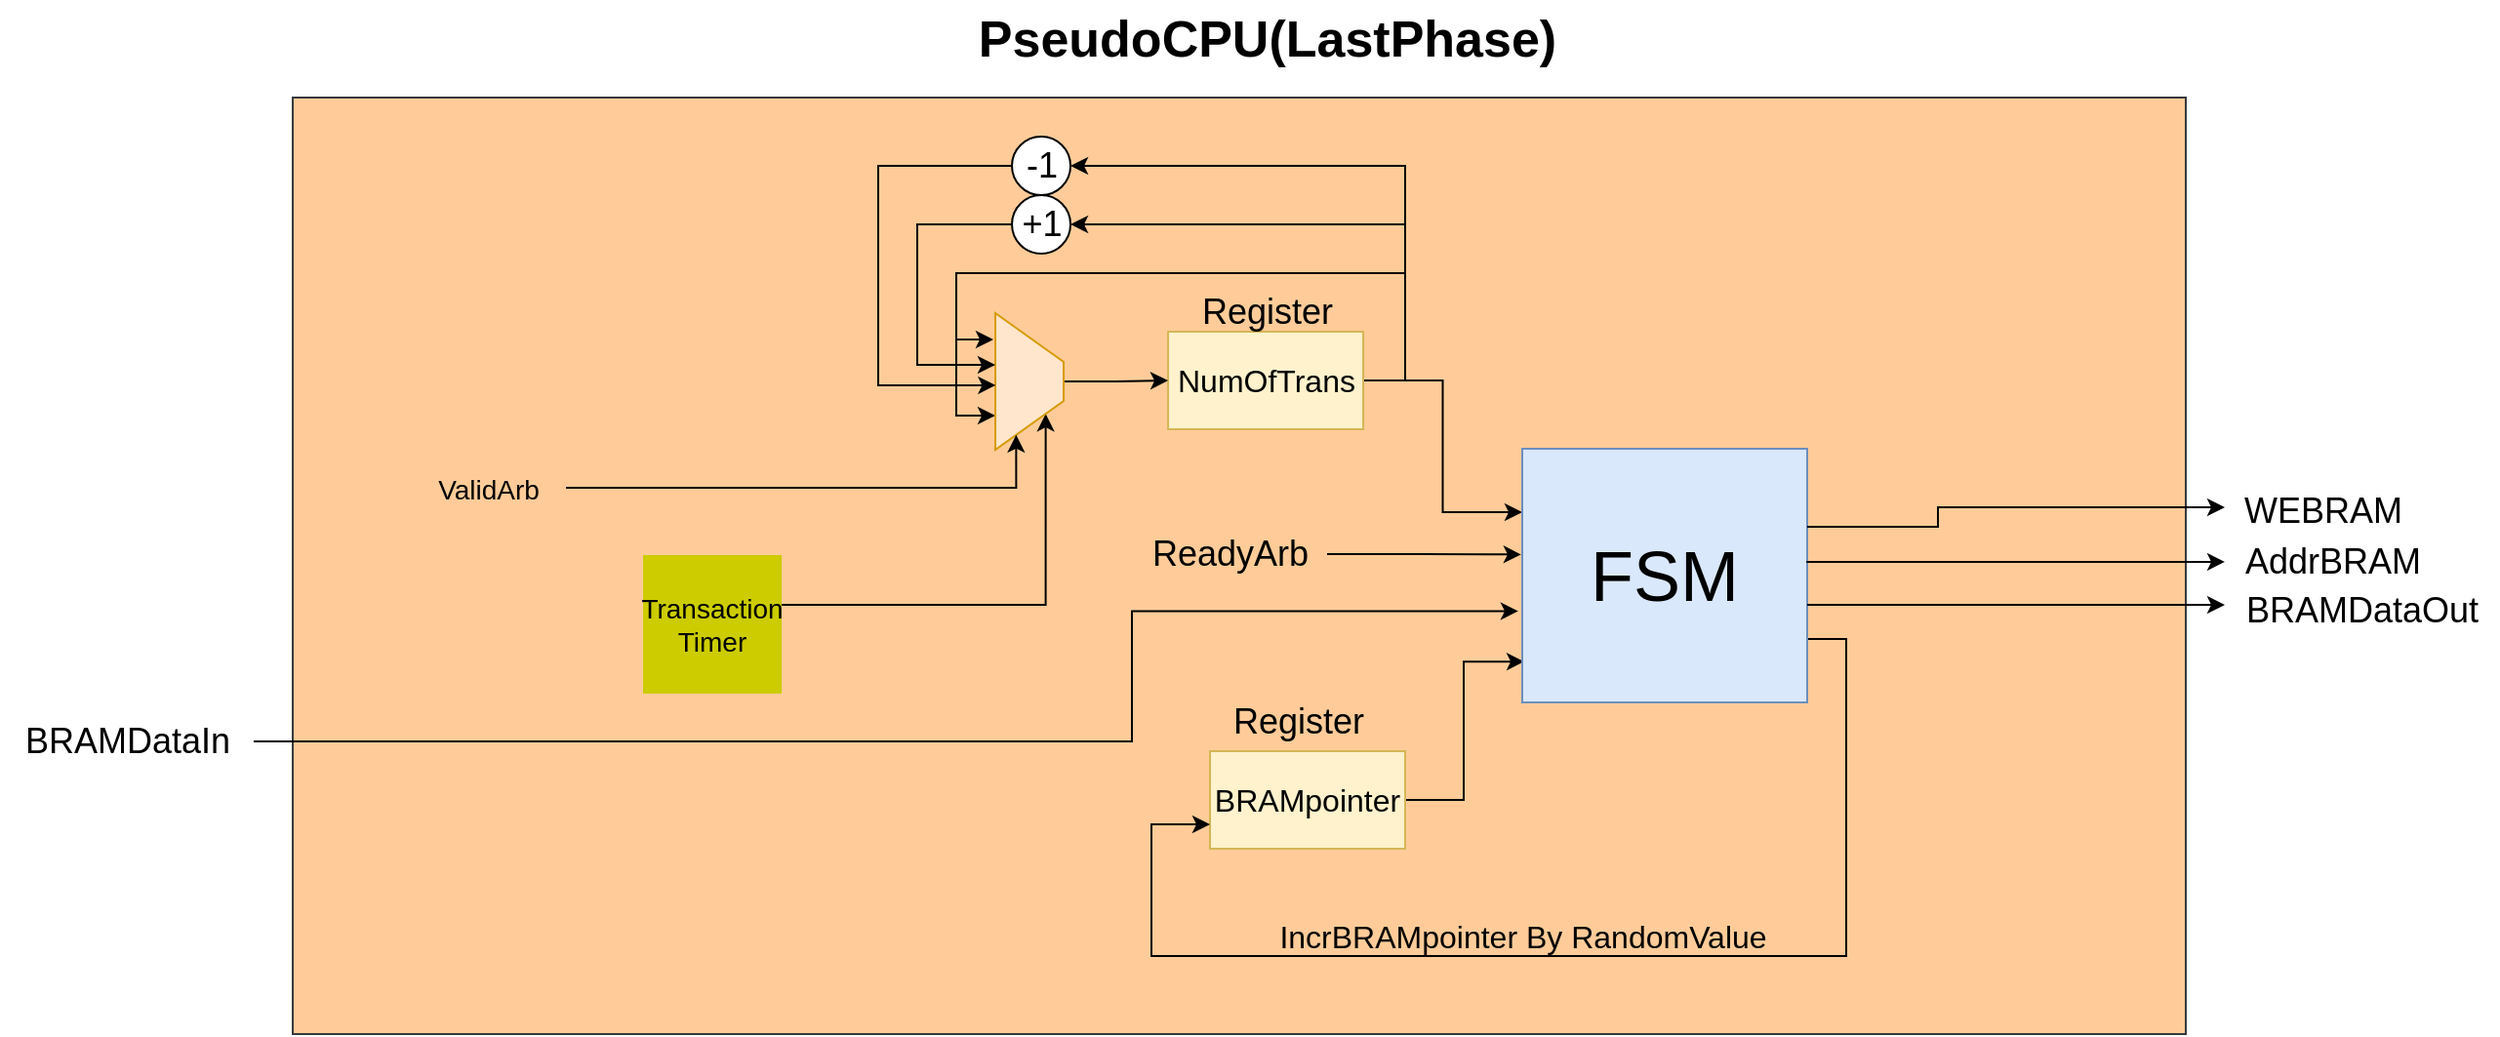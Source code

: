 <mxfile version="20.6.0" type="device" pages="6"><diagram id="vsCVpgHcv9nNFHbX9qWV" name="Σελίδα-1"><mxGraphModel dx="2377" dy="756" grid="1" gridSize="10" guides="1" tooltips="1" connect="1" arrows="1" fold="1" page="1" pageScale="1" pageWidth="827" pageHeight="1169" math="0" shadow="0"><root><mxCell id="0"/><mxCell id="1" parent="0"/><mxCell id="u67HcpQmWnlVd3f74i1d-48" value="" style="rounded=0;whiteSpace=wrap;html=1;strokeColor=#36393d;fontSize=18;fillColor=#ffcc99;" parent="1" vertex="1"><mxGeometry x="-40" y="260" width="970" height="480" as="geometry"/></mxCell><mxCell id="u67HcpQmWnlVd3f74i1d-1" value="&lt;font style=&quot;font-size: 26px;&quot;&gt;&lt;b&gt;PseudoCPU(LastPhase)&lt;/b&gt;&lt;/font&gt;" style="text;html=1;align=center;verticalAlign=middle;resizable=0;points=[];autosize=1;strokeColor=none;fillColor=none;" parent="1" vertex="1"><mxGeometry x="298.52" y="210" width="320" height="40" as="geometry"/></mxCell><mxCell id="u67HcpQmWnlVd3f74i1d-24" style="edgeStyle=orthogonalEdgeStyle;rounded=0;orthogonalLoop=1;jettySize=auto;html=1;entryX=1;entryY=0;entryDx=0;entryDy=0;fontSize=16;" parent="1" source="u67HcpQmWnlVd3f74i1d-5" target="u67HcpQmWnlVd3f74i1d-8" edge="1"><mxGeometry relative="1" as="geometry"><Array as="points"><mxPoint x="346" y="520"/></Array></mxGeometry></mxCell><mxCell id="u67HcpQmWnlVd3f74i1d-5" value="Transaction&lt;br&gt;Timer" style="whiteSpace=wrap;html=1;aspect=fixed;fontSize=14;strokeColor=#CCCC00;fillColor=#CCCC00;" parent="1" vertex="1"><mxGeometry x="140" y="495" width="70" height="70" as="geometry"/></mxCell><mxCell id="u67HcpQmWnlVd3f74i1d-10" style="edgeStyle=orthogonalEdgeStyle;rounded=0;orthogonalLoop=1;jettySize=auto;html=1;exitX=1;exitY=0.5;exitDx=0;exitDy=0;entryX=1;entryY=0.5;entryDx=0;entryDy=0;fontSize=18;" parent="1" source="u67HcpQmWnlVd3f74i1d-6" target="u67HcpQmWnlVd3f74i1d-9" edge="1"><mxGeometry relative="1" as="geometry"><Array as="points"><mxPoint x="530" y="405"/><mxPoint x="530" y="325"/></Array></mxGeometry></mxCell><mxCell id="u67HcpQmWnlVd3f74i1d-13" style="edgeStyle=orthogonalEdgeStyle;rounded=0;orthogonalLoop=1;jettySize=auto;html=1;entryX=1;entryY=0.5;entryDx=0;entryDy=0;fontSize=18;" parent="1" source="u67HcpQmWnlVd3f74i1d-6" target="u67HcpQmWnlVd3f74i1d-12" edge="1"><mxGeometry relative="1" as="geometry"><Array as="points"><mxPoint x="530" y="405"/><mxPoint x="530" y="295"/></Array></mxGeometry></mxCell><mxCell id="u67HcpQmWnlVd3f74i1d-16" style="edgeStyle=orthogonalEdgeStyle;rounded=0;orthogonalLoop=1;jettySize=auto;html=1;fontSize=18;entryX=0.191;entryY=1.029;entryDx=0;entryDy=0;entryPerimeter=0;" parent="1" source="u67HcpQmWnlVd3f74i1d-6" target="u67HcpQmWnlVd3f74i1d-8" edge="1"><mxGeometry relative="1" as="geometry"><mxPoint x="320" y="370" as="targetPoint"/><Array as="points"><mxPoint x="530" y="405"/><mxPoint x="530" y="350"/><mxPoint x="300" y="350"/><mxPoint x="300" y="384"/><mxPoint x="319" y="384"/></Array></mxGeometry></mxCell><mxCell id="u67HcpQmWnlVd3f74i1d-17" style="edgeStyle=orthogonalEdgeStyle;rounded=0;orthogonalLoop=1;jettySize=auto;html=1;entryX=0.75;entryY=1;entryDx=0;entryDy=0;fontSize=18;" parent="1" source="u67HcpQmWnlVd3f74i1d-6" target="u67HcpQmWnlVd3f74i1d-8" edge="1"><mxGeometry relative="1" as="geometry"><Array as="points"><mxPoint x="530" y="405"/><mxPoint x="530" y="350"/><mxPoint x="300" y="350"/><mxPoint x="300" y="423"/></Array></mxGeometry></mxCell><mxCell id="u67HcpQmWnlVd3f74i1d-29" style="edgeStyle=orthogonalEdgeStyle;rounded=0;orthogonalLoop=1;jettySize=auto;html=1;fontSize=14;entryX=0;entryY=0.25;entryDx=0;entryDy=0;" parent="1" source="u67HcpQmWnlVd3f74i1d-6" target="u67HcpQmWnlVd3f74i1d-27" edge="1"><mxGeometry relative="1" as="geometry"/></mxCell><mxCell id="u67HcpQmWnlVd3f74i1d-6" value="&lt;font style=&quot;font-size: 16px;&quot;&gt;NumOfTrans&lt;/font&gt;" style="rounded=0;whiteSpace=wrap;html=1;strokeColor=#d6b656;fontSize=14;fillColor=#fff2cc;" parent="1" vertex="1"><mxGeometry x="408.52" y="380" width="100" height="50" as="geometry"/></mxCell><mxCell id="u67HcpQmWnlVd3f74i1d-7" value="&lt;font style=&quot;font-size: 18px;&quot;&gt;Register&lt;/font&gt;" style="text;html=1;align=center;verticalAlign=middle;resizable=0;points=[];autosize=1;strokeColor=none;fillColor=none;fontSize=14;" parent="1" vertex="1"><mxGeometry x="413.52" y="350" width="90" height="40" as="geometry"/></mxCell><mxCell id="u67HcpQmWnlVd3f74i1d-15" style="edgeStyle=orthogonalEdgeStyle;rounded=0;orthogonalLoop=1;jettySize=auto;html=1;exitX=0.5;exitY=0;exitDx=0;exitDy=0;fontSize=18;" parent="1" source="u67HcpQmWnlVd3f74i1d-8" target="u67HcpQmWnlVd3f74i1d-6" edge="1"><mxGeometry relative="1" as="geometry"/></mxCell><mxCell id="u67HcpQmWnlVd3f74i1d-8" value="" style="shape=trapezoid;perimeter=trapezoidPerimeter;whiteSpace=wrap;html=1;fixedSize=1;strokeColor=#d79b00;fontSize=18;fillColor=#ffe6cc;rotation=90;size=25;" parent="1" vertex="1"><mxGeometry x="302.52" y="388" width="70" height="35" as="geometry"/></mxCell><mxCell id="u67HcpQmWnlVd3f74i1d-11" style="edgeStyle=orthogonalEdgeStyle;rounded=0;orthogonalLoop=1;jettySize=auto;html=1;exitX=0;exitY=0.5;exitDx=0;exitDy=0;fontSize=18;entryX=0.377;entryY=1;entryDx=0;entryDy=0;entryPerimeter=0;" parent="1" source="u67HcpQmWnlVd3f74i1d-9" target="u67HcpQmWnlVd3f74i1d-8" edge="1"><mxGeometry relative="1" as="geometry"><Array as="points"><mxPoint x="280" y="325"/><mxPoint x="280" y="397"/><mxPoint x="320" y="397"/></Array></mxGeometry></mxCell><mxCell id="u67HcpQmWnlVd3f74i1d-9" value="+1" style="ellipse;whiteSpace=wrap;html=1;aspect=fixed;strokeColor=#000000;fontSize=18;fillColor=#FFFFFF;" parent="1" vertex="1"><mxGeometry x="328.52" y="310" width="30" height="30" as="geometry"/></mxCell><mxCell id="u67HcpQmWnlVd3f74i1d-14" style="edgeStyle=orthogonalEdgeStyle;rounded=0;orthogonalLoop=1;jettySize=auto;html=1;exitX=0;exitY=0.5;exitDx=0;exitDy=0;entryX=0.528;entryY=0.995;entryDx=0;entryDy=0;fontSize=18;entryPerimeter=0;" parent="1" source="u67HcpQmWnlVd3f74i1d-12" target="u67HcpQmWnlVd3f74i1d-8" edge="1"><mxGeometry relative="1" as="geometry"><Array as="points"><mxPoint x="260" y="295"/><mxPoint x="260" y="407"/></Array></mxGeometry></mxCell><mxCell id="u67HcpQmWnlVd3f74i1d-12" value="-1" style="ellipse;whiteSpace=wrap;html=1;aspect=fixed;strokeColor=#000000;fontSize=18;fillColor=#FFFFFF;" parent="1" vertex="1"><mxGeometry x="328.52" y="280" width="30" height="30" as="geometry"/></mxCell><mxCell id="u67HcpQmWnlVd3f74i1d-23" style="edgeStyle=orthogonalEdgeStyle;rounded=0;orthogonalLoop=1;jettySize=auto;html=1;entryX=1;entryY=0.75;entryDx=0;entryDy=0;fontSize=16;" parent="1" source="u67HcpQmWnlVd3f74i1d-19" target="u67HcpQmWnlVd3f74i1d-8" edge="1"><mxGeometry relative="1" as="geometry"><mxPoint x="190" y="467" as="sourcePoint"/><Array as="points"><mxPoint x="331" y="460"/></Array></mxGeometry></mxCell><mxCell id="u67HcpQmWnlVd3f74i1d-19" value="&lt;font style=&quot;font-size: 14px;&quot;&gt;ValidArb&lt;/font&gt;" style="text;html=1;align=center;verticalAlign=middle;resizable=0;points=[];autosize=1;strokeColor=none;fillColor=none;fontSize=18;" parent="1" vertex="1"><mxGeometry x="20" y="440" width="80" height="40" as="geometry"/></mxCell><mxCell id="u67HcpQmWnlVd3f74i1d-32" style="edgeStyle=orthogonalEdgeStyle;rounded=0;orthogonalLoop=1;jettySize=auto;html=1;entryX=0.007;entryY=0.839;entryDx=0;entryDy=0;fontSize=18;entryPerimeter=0;" parent="1" source="u67HcpQmWnlVd3f74i1d-25" target="u67HcpQmWnlVd3f74i1d-27" edge="1"><mxGeometry relative="1" as="geometry"/></mxCell><mxCell id="u67HcpQmWnlVd3f74i1d-25" value="&lt;font style=&quot;font-size: 16px;&quot;&gt;BRAMpointer&lt;/font&gt;" style="rounded=0;whiteSpace=wrap;html=1;strokeColor=#d6b656;fontSize=14;fillColor=#fff2cc;" parent="1" vertex="1"><mxGeometry x="430" y="595" width="100" height="50" as="geometry"/></mxCell><mxCell id="u67HcpQmWnlVd3f74i1d-26" value="&lt;font style=&quot;font-size: 18px;&quot;&gt;Register&lt;/font&gt;" style="text;html=1;align=center;verticalAlign=middle;resizable=0;points=[];autosize=1;strokeColor=none;fillColor=none;fontSize=14;" parent="1" vertex="1"><mxGeometry x="430" y="560" width="90" height="40" as="geometry"/></mxCell><mxCell id="u67HcpQmWnlVd3f74i1d-36" style="edgeStyle=orthogonalEdgeStyle;rounded=0;orthogonalLoop=1;jettySize=auto;html=1;exitX=1;exitY=0.75;exitDx=0;exitDy=0;entryX=0;entryY=0.75;entryDx=0;entryDy=0;fontSize=18;" parent="1" source="u67HcpQmWnlVd3f74i1d-27" target="u67HcpQmWnlVd3f74i1d-25" edge="1"><mxGeometry relative="1" as="geometry"><Array as="points"><mxPoint x="756" y="538"/><mxPoint x="756" y="700"/><mxPoint x="400" y="700"/><mxPoint x="400" y="633"/></Array></mxGeometry></mxCell><mxCell id="u67HcpQmWnlVd3f74i1d-27" value="&lt;font style=&quot;font-size: 36px;&quot;&gt;FSM&lt;/font&gt;" style="rounded=0;whiteSpace=wrap;html=1;strokeColor=#6c8ebf;fontSize=16;fillColor=#dae8fc;" parent="1" vertex="1"><mxGeometry x="590" y="440" width="146" height="130" as="geometry"/></mxCell><mxCell id="u67HcpQmWnlVd3f74i1d-31" style="edgeStyle=orthogonalEdgeStyle;rounded=0;orthogonalLoop=1;jettySize=auto;html=1;entryX=-0.014;entryY=0.64;entryDx=0;entryDy=0;fontSize=18;entryPerimeter=0;" parent="1" source="u67HcpQmWnlVd3f74i1d-30" target="u67HcpQmWnlVd3f74i1d-27" edge="1"><mxGeometry relative="1" as="geometry"><Array as="points"><mxPoint x="390" y="590"/><mxPoint x="390" y="523"/></Array></mxGeometry></mxCell><mxCell id="u67HcpQmWnlVd3f74i1d-30" value="&lt;font style=&quot;font-size: 18px;&quot;&gt;BRAMDataIn&lt;/font&gt;" style="text;html=1;align=center;verticalAlign=middle;resizable=0;points=[];autosize=1;strokeColor=none;fillColor=none;fontSize=14;" parent="1" vertex="1"><mxGeometry x="-190" y="570" width="130" height="40" as="geometry"/></mxCell><mxCell id="u67HcpQmWnlVd3f74i1d-35" style="edgeStyle=orthogonalEdgeStyle;rounded=0;orthogonalLoop=1;jettySize=auto;html=1;entryX=-0.004;entryY=0.417;entryDx=0;entryDy=0;entryPerimeter=0;fontSize=18;" parent="1" source="u67HcpQmWnlVd3f74i1d-34" target="u67HcpQmWnlVd3f74i1d-27" edge="1"><mxGeometry relative="1" as="geometry"/></mxCell><mxCell id="u67HcpQmWnlVd3f74i1d-34" value="&lt;font style=&quot;font-size: 18px;&quot;&gt;ReadyArb&lt;/font&gt;" style="text;html=1;align=center;verticalAlign=middle;resizable=0;points=[];autosize=1;strokeColor=none;fillColor=none;fontSize=18;" parent="1" vertex="1"><mxGeometry x="390" y="474" width="100" height="40" as="geometry"/></mxCell><mxCell id="u67HcpQmWnlVd3f74i1d-37" value="&lt;span style=&quot;font-size: 16px;&quot;&gt;IncrBRAMpointer By RandomValue&lt;br&gt;&lt;/span&gt;" style="text;html=1;align=center;verticalAlign=middle;resizable=0;points=[];autosize=1;strokeColor=none;fillColor=none;fontSize=18;" parent="1" vertex="1"><mxGeometry x="455" y="670" width="270" height="40" as="geometry"/></mxCell><mxCell id="u67HcpQmWnlVd3f74i1d-45" style="edgeStyle=orthogonalEdgeStyle;rounded=0;orthogonalLoop=1;jettySize=auto;html=1;fontSize=18;" parent="1" source="u67HcpQmWnlVd3f74i1d-27" target="u67HcpQmWnlVd3f74i1d-39" edge="1"><mxGeometry relative="1" as="geometry"><Array as="points"><mxPoint x="803" y="480"/><mxPoint x="803" y="470"/></Array></mxGeometry></mxCell><mxCell id="u67HcpQmWnlVd3f74i1d-39" value="WEBRAM" style="text;html=1;align=center;verticalAlign=middle;resizable=0;points=[];autosize=1;strokeColor=none;fillColor=none;fontSize=18;" parent="1" vertex="1"><mxGeometry x="950" y="452" width="100" height="40" as="geometry"/></mxCell><mxCell id="u67HcpQmWnlVd3f74i1d-46" style="edgeStyle=orthogonalEdgeStyle;rounded=0;orthogonalLoop=1;jettySize=auto;html=1;fontSize=18;exitX=0.997;exitY=0.446;exitDx=0;exitDy=0;exitPerimeter=0;" parent="1" source="u67HcpQmWnlVd3f74i1d-27" target="u67HcpQmWnlVd3f74i1d-40" edge="1"><mxGeometry relative="1" as="geometry"/></mxCell><mxCell id="u67HcpQmWnlVd3f74i1d-40" value="AddrBRAM" style="text;html=1;align=center;verticalAlign=middle;resizable=0;points=[];autosize=1;strokeColor=none;fillColor=none;fontSize=18;" parent="1" vertex="1"><mxGeometry x="950" y="478" width="110" height="40" as="geometry"/></mxCell><mxCell id="u67HcpQmWnlVd3f74i1d-47" style="edgeStyle=orthogonalEdgeStyle;rounded=0;orthogonalLoop=1;jettySize=auto;html=1;fontSize=18;" parent="1" source="u67HcpQmWnlVd3f74i1d-27" target="u67HcpQmWnlVd3f74i1d-41" edge="1"><mxGeometry relative="1" as="geometry"><mxPoint x="730" y="520" as="sourcePoint"/><Array as="points"><mxPoint x="840" y="520"/><mxPoint x="840" y="520"/></Array></mxGeometry></mxCell><mxCell id="u67HcpQmWnlVd3f74i1d-41" value="BRAMDataOut" style="text;html=1;align=center;verticalAlign=middle;resizable=0;points=[];autosize=1;strokeColor=none;fillColor=none;fontSize=18;" parent="1" vertex="1"><mxGeometry x="950" y="503" width="140" height="40" as="geometry"/></mxCell></root></mxGraphModel></diagram><diagram id="1q_oVH46UHrAOPyyqqCe" name="Σελίδα-2"><mxGraphModel dx="2377" dy="756" grid="1" gridSize="10" guides="1" tooltips="1" connect="1" arrows="1" fold="1" page="1" pageScale="1" pageWidth="827" pageHeight="1169" math="0" shadow="0"><root><mxCell id="0"/><mxCell id="1" parent="0"/><mxCell id="0F0LoCqHiNB9eGqpLCai-1" value="If there is not &lt;br&gt;Transaction to insert in DMA wait.If there is a Transaction to insert in DMA Read&amp;nbsp;&lt;br&gt;next random Descriptor" style="ellipse;whiteSpace=wrap;html=1;aspect=fixed;fontSize=18;" parent="1" vertex="1"><mxGeometry x="70" y="280" width="240" height="240" as="geometry"/></mxCell><mxCell id="0F0LoCqHiNB9eGqpLCai-2" value="If Descripotr &lt;br&gt;that have been read &lt;br&gt;hasStatus field = Idle and &lt;br&gt;there is permission to write in FIFO write Transaction.If there is not permission to write FIFO wait to obtaine permission .If Descriptor's Status is not Idle Read &lt;br&gt;Next Rand Desc&amp;nbsp;" style="ellipse;whiteSpace=wrap;html=1;aspect=fixed;fontSize=18;" parent="1" vertex="1"><mxGeometry x="490" y="275" width="245" height="245" as="geometry"/></mxCell><mxCell id="0F0LoCqHiNB9eGqpLCai-3" value="&lt;font style=&quot;font-size: 24px;&quot;&gt;&lt;b&gt;ReadState&lt;/b&gt;&lt;/font&gt;" style="text;html=1;align=center;verticalAlign=middle;resizable=0;points=[];autosize=1;strokeColor=none;fillColor=none;fontSize=18;" parent="1" vertex="1"><mxGeometry x="126" y="220" width="140" height="40" as="geometry"/></mxCell><mxCell id="0F0LoCqHiNB9eGqpLCai-4" value="&lt;font style=&quot;font-size: 24px;&quot;&gt;&lt;b&gt;WriteState&lt;/b&gt;&lt;/font&gt;" style="text;html=1;align=center;verticalAlign=middle;resizable=0;points=[];autosize=1;strokeColor=none;fillColor=none;fontSize=18;" parent="1" vertex="1"><mxGeometry x="550" y="220" width="140" height="40" as="geometry"/></mxCell><mxCell id="0F0LoCqHiNB9eGqpLCai-5" value="" style="curved=1;endArrow=classic;html=1;rounded=0;fontSize=24;exitX=1;exitY=0;exitDx=0;exitDy=0;" parent="1" source="0F0LoCqHiNB9eGqpLCai-1" target="0F0LoCqHiNB9eGqpLCai-2" edge="1"><mxGeometry width="50" height="50" relative="1" as="geometry"><mxPoint x="360" y="310" as="sourcePoint"/><mxPoint x="410" y="260" as="targetPoint"/><Array as="points"><mxPoint x="420" y="270"/></Array></mxGeometry></mxCell><mxCell id="0F0LoCqHiNB9eGqpLCai-8" value="if there is more than on&lt;br&gt;transactions to insert in DMA" style="text;html=1;align=center;verticalAlign=middle;resizable=0;points=[];autosize=1;strokeColor=none;fillColor=none;fontSize=18;" parent="1" vertex="1"><mxGeometry x="280" y="241" width="250" height="60" as="geometry"/></mxCell><mxCell id="0F0LoCqHiNB9eGqpLCai-9" value="" style="curved=1;endArrow=classic;html=1;rounded=0;fontSize=24;exitX=0.063;exitY=0.752;exitDx=0;exitDy=0;entryX=0.915;entryY=0.797;entryDx=0;entryDy=0;entryPerimeter=0;exitPerimeter=0;" parent="1" source="0F0LoCqHiNB9eGqpLCai-2" target="0F0LoCqHiNB9eGqpLCai-1" edge="1"><mxGeometry width="50" height="50" relative="1" as="geometry"><mxPoint x="518.519" y="337.418" as="sourcePoint"/><mxPoint x="307.782" y="322.218" as="targetPoint"/><Array as="points"><mxPoint x="410" y="510"/></Array></mxGeometry></mxCell><mxCell id="0F0LoCqHiNB9eGqpLCai-10" value="if Ready Arbiter to write to FIFO&amp;nbsp;&lt;br&gt;and WE of BRAM != 0" style="text;html=1;align=center;verticalAlign=middle;resizable=0;points=[];autosize=1;strokeColor=none;fillColor=none;fontSize=18;" parent="1" vertex="1"><mxGeometry x="266" y="481" width="280" height="60" as="geometry"/></mxCell><mxCell id="0F0LoCqHiNB9eGqpLCai-11" value="" style="curved=1;endArrow=classic;html=1;rounded=0;fontSize=24;exitX=0.001;exitY=0.408;exitDx=0;exitDy=0;exitPerimeter=0;entryX=0;entryY=0;entryDx=0;entryDy=0;" parent="1" source="0F0LoCqHiNB9eGqpLCai-1" target="0F0LoCqHiNB9eGqpLCai-1" edge="1"><mxGeometry width="50" height="50" relative="1" as="geometry"><mxPoint x="284.853" y="325.147" as="sourcePoint"/><mxPoint x="520.237" y="340.058" as="targetPoint"/><Array as="points"><mxPoint x="20" y="300"/></Array></mxGeometry></mxCell><mxCell id="0F0LoCqHiNB9eGqpLCai-12" value="There is not&lt;br&gt;Trans to insert In DMA" style="text;html=1;align=center;verticalAlign=middle;resizable=0;points=[];autosize=1;strokeColor=none;fillColor=none;fontSize=18;rotation=-10;" parent="1" vertex="1"><mxGeometry x="-60" y="260" width="200" height="60" as="geometry"/></mxCell><mxCell id="0F0LoCqHiNB9eGqpLCai-13" value="" style="curved=1;endArrow=classic;html=1;rounded=0;fontSize=24;exitX=0.977;exitY=0.333;exitDx=0;exitDy=0;exitPerimeter=0;entryX=0.749;entryY=0.066;entryDx=0;entryDy=0;entryPerimeter=0;" parent="1" source="0F0LoCqHiNB9eGqpLCai-2" target="0F0LoCqHiNB9eGqpLCai-2" edge="1"><mxGeometry width="50" height="50" relative="1" as="geometry"><mxPoint x="760.24" y="352.92" as="sourcePoint"/><mxPoint x="795.147" y="290.147" as="targetPoint"/><Array as="points"><mxPoint x="760" y="280"/></Array></mxGeometry></mxCell><mxCell id="0F0LoCqHiNB9eGqpLCai-14" value="There is not&lt;br&gt;access to FIFO or Desc&lt;br&gt;Status is not Idle" style="text;html=1;align=center;verticalAlign=middle;resizable=0;points=[];autosize=1;strokeColor=none;fillColor=none;fontSize=18;rotation=30;" parent="1" vertex="1"><mxGeometry x="690" y="260" width="210" height="80" as="geometry"/></mxCell></root></mxGraphModel></diagram><diagram id="LRFathgKb1Yfd_vS-bHB" name="Σελίδα-3"><mxGraphModel dx="2377" dy="756" grid="1" gridSize="10" guides="1" tooltips="1" connect="1" arrows="1" fold="1" page="1" pageScale="1" pageWidth="827" pageHeight="1169" math="0" shadow="0"><root><mxCell id="0"/><mxCell id="1" parent="0"/><mxCell id="mpn8awPQ3L8WqU1XoV7v-57" value="" style="rounded=0;whiteSpace=wrap;html=1;fontSize=16;fillColor=#dae8fc;strokeColor=#6c8ebf;" parent="1" vertex="1"><mxGeometry x="-50" y="280" width="750" height="510" as="geometry"/></mxCell><mxCell id="TS9oTKCJ5lSw-iiuXGTR-1" value="&lt;font size=&quot;1&quot; style=&quot;&quot;&gt;&lt;b style=&quot;font-size: 26px;&quot;&gt;CHI_Responser&lt;/b&gt;&lt;/font&gt;" style="text;html=1;align=center;verticalAlign=middle;resizable=0;points=[];autosize=1;strokeColor=none;fillColor=none;" parent="1" vertex="1"><mxGeometry x="250" y="230" width="220" height="40" as="geometry"/></mxCell><mxCell id="2UGLO6RTU3hlFvDZmx74-12" value="" style="group" parent="1" vertex="1" connectable="0"><mxGeometry x="120" y="350" width="160" height="51" as="geometry"/></mxCell><mxCell id="2UGLO6RTU3hlFvDZmx74-1" value="" style="rounded=0;whiteSpace=wrap;html=1;fontSize=26;fillColor=#f8cecc;strokeColor=#b85450;" parent="2UGLO6RTU3hlFvDZmx74-12" vertex="1"><mxGeometry width="160" height="50" as="geometry"/></mxCell><mxCell id="2UGLO6RTU3hlFvDZmx74-3" value="" style="endArrow=none;html=1;rounded=0;fontSize=26;entryX=0.25;entryY=0;entryDx=0;entryDy=0;exitX=0.25;exitY=1;exitDx=0;exitDy=0;" parent="2UGLO6RTU3hlFvDZmx74-12" edge="1"><mxGeometry width="50" height="50" relative="1" as="geometry"><mxPoint x="33" y="50" as="sourcePoint"/><mxPoint x="33" as="targetPoint"/></mxGeometry></mxCell><mxCell id="2UGLO6RTU3hlFvDZmx74-4" value="" style="endArrow=none;html=1;rounded=0;fontSize=26;entryX=0.25;entryY=0;entryDx=0;entryDy=0;exitX=0.25;exitY=1;exitDx=0;exitDy=0;" parent="2UGLO6RTU3hlFvDZmx74-12" edge="1"><mxGeometry width="50" height="50" relative="1" as="geometry"><mxPoint x="68" y="50" as="sourcePoint"/><mxPoint x="68" as="targetPoint"/></mxGeometry></mxCell><mxCell id="2UGLO6RTU3hlFvDZmx74-5" value="" style="endArrow=none;html=1;rounded=0;fontSize=26;entryX=0.25;entryY=0;entryDx=0;entryDy=0;exitX=0.25;exitY=1;exitDx=0;exitDy=0;" parent="2UGLO6RTU3hlFvDZmx74-12" edge="1"><mxGeometry width="50" height="50" relative="1" as="geometry"><mxPoint x="130" y="51" as="sourcePoint"/><mxPoint x="130" y="1" as="targetPoint"/></mxGeometry></mxCell><mxCell id="2UGLO6RTU3hlFvDZmx74-6" value="" style="endArrow=none;dashed=1;html=1;dashPattern=1 3;strokeWidth=2;rounded=0;fontSize=26;" parent="2UGLO6RTU3hlFvDZmx74-12" edge="1"><mxGeometry width="50" height="50" relative="1" as="geometry"><mxPoint x="87" y="26" as="sourcePoint"/><mxPoint x="117" y="26" as="targetPoint"/></mxGeometry></mxCell><mxCell id="2UGLO6RTU3hlFvDZmx74-13" value="" style="group" parent="1" vertex="1" connectable="0"><mxGeometry x="120" y="470" width="160" height="51" as="geometry"/></mxCell><mxCell id="2UGLO6RTU3hlFvDZmx74-7" value="" style="rounded=0;whiteSpace=wrap;html=1;fontSize=26;fillColor=#f8cecc;strokeColor=#b85450;" parent="2UGLO6RTU3hlFvDZmx74-13" vertex="1"><mxGeometry width="160" height="50" as="geometry"/></mxCell><mxCell id="2UGLO6RTU3hlFvDZmx74-8" value="" style="endArrow=none;html=1;rounded=0;fontSize=26;entryX=0.25;entryY=0;entryDx=0;entryDy=0;exitX=0.25;exitY=1;exitDx=0;exitDy=0;" parent="2UGLO6RTU3hlFvDZmx74-13" edge="1"><mxGeometry width="50" height="50" relative="1" as="geometry"><mxPoint x="33" y="50" as="sourcePoint"/><mxPoint x="33" as="targetPoint"/></mxGeometry></mxCell><mxCell id="2UGLO6RTU3hlFvDZmx74-9" value="" style="endArrow=none;html=1;rounded=0;fontSize=26;entryX=0.25;entryY=0;entryDx=0;entryDy=0;exitX=0.25;exitY=1;exitDx=0;exitDy=0;" parent="2UGLO6RTU3hlFvDZmx74-13" edge="1"><mxGeometry width="50" height="50" relative="1" as="geometry"><mxPoint x="68" y="50" as="sourcePoint"/><mxPoint x="68" as="targetPoint"/></mxGeometry></mxCell><mxCell id="2UGLO6RTU3hlFvDZmx74-10" value="" style="endArrow=none;html=1;rounded=0;fontSize=26;entryX=0.25;entryY=0;entryDx=0;entryDy=0;exitX=0.25;exitY=1;exitDx=0;exitDy=0;" parent="2UGLO6RTU3hlFvDZmx74-13" edge="1"><mxGeometry width="50" height="50" relative="1" as="geometry"><mxPoint x="130" y="51" as="sourcePoint"/><mxPoint x="130" y="1" as="targetPoint"/></mxGeometry></mxCell><mxCell id="2UGLO6RTU3hlFvDZmx74-11" value="" style="endArrow=none;dashed=1;html=1;dashPattern=1 3;strokeWidth=2;rounded=0;fontSize=26;" parent="2UGLO6RTU3hlFvDZmx74-13" edge="1"><mxGeometry width="50" height="50" relative="1" as="geometry"><mxPoint x="87" y="26" as="sourcePoint"/><mxPoint x="117" y="26" as="targetPoint"/></mxGeometry></mxCell><mxCell id="2UGLO6RTU3hlFvDZmx74-14" value="&lt;font style=&quot;font-size: 20px;&quot;&gt;FIFO(ReadReq)&lt;/font&gt;" style="text;html=1;align=center;verticalAlign=middle;resizable=0;points=[];autosize=1;strokeColor=none;fillColor=none;fontSize=26;" parent="1" vertex="1"><mxGeometry x="120" y="300" width="170" height="40" as="geometry"/></mxCell><mxCell id="mpn8awPQ3L8WqU1XoV7v-1" value="&lt;font style=&quot;font-size: 20px;&quot;&gt;FIFO(WriteReq)&lt;/font&gt;" style="text;html=1;align=center;verticalAlign=middle;resizable=0;points=[];autosize=1;strokeColor=none;fillColor=none;fontSize=26;" parent="1" vertex="1"><mxGeometry x="115" y="420" width="170" height="40" as="geometry"/></mxCell><mxCell id="mpn8awPQ3L8WqU1XoV7v-3" style="edgeStyle=orthogonalEdgeStyle;rounded=0;orthogonalLoop=1;jettySize=auto;html=1;entryX=0;entryY=0.75;entryDx=0;entryDy=0;fontSize=20;" parent="1" source="mpn8awPQ3L8WqU1XoV7v-2" target="2UGLO6RTU3hlFvDZmx74-1" edge="1"><mxGeometry relative="1" as="geometry"><Array as="points"><mxPoint x="40" y="422"/><mxPoint x="40" y="387"/></Array></mxGeometry></mxCell><mxCell id="mpn8awPQ3L8WqU1XoV7v-2" value="TXREQFLITV &amp;amp; opcode==Write" style="text;html=1;align=center;verticalAlign=middle;resizable=0;points=[];autosize=1;strokeColor=none;fillColor=none;fontSize=20;" parent="1" vertex="1"><mxGeometry x="-416" y="402" width="310" height="40" as="geometry"/></mxCell><mxCell id="mpn8awPQ3L8WqU1XoV7v-4" value="&lt;font style=&quot;font-size: 16px;&quot;&gt;enqueue&lt;/font&gt;" style="text;html=1;align=center;verticalAlign=middle;resizable=0;points=[];autosize=1;strokeColor=none;fillColor=none;fontSize=20;" parent="1" vertex="1"><mxGeometry x="-58" y="389" width="90" height="40" as="geometry"/></mxCell><mxCell id="mpn8awPQ3L8WqU1XoV7v-6" style="edgeStyle=orthogonalEdgeStyle;rounded=0;orthogonalLoop=1;jettySize=auto;html=1;entryX=0;entryY=0.5;entryDx=0;entryDy=0;fontSize=16;" parent="1" source="mpn8awPQ3L8WqU1XoV7v-5" target="2UGLO6RTU3hlFvDZmx74-1" edge="1"><mxGeometry relative="1" as="geometry"/></mxCell><mxCell id="mpn8awPQ3L8WqU1XoV7v-5" value="TXREQFLIT" style="text;html=1;align=center;verticalAlign=middle;resizable=0;points=[];autosize=1;strokeColor=none;fillColor=none;fontSize=20;" parent="1" vertex="1"><mxGeometry x="-236" y="355" width="130" height="40" as="geometry"/></mxCell><mxCell id="mpn8awPQ3L8WqU1XoV7v-9" style="edgeStyle=orthogonalEdgeStyle;rounded=0;orthogonalLoop=1;jettySize=auto;html=1;entryX=0;entryY=0.75;entryDx=0;entryDy=0;fontSize=16;" parent="1" source="mpn8awPQ3L8WqU1XoV7v-7" target="2UGLO6RTU3hlFvDZmx74-7" edge="1"><mxGeometry relative="1" as="geometry"><Array as="points"><mxPoint x="40" y="540"/><mxPoint x="40" y="507"/></Array></mxGeometry></mxCell><mxCell id="mpn8awPQ3L8WqU1XoV7v-7" value="TXREQFLITV &amp;amp; opcode==Read" style="text;html=1;align=center;verticalAlign=middle;resizable=0;points=[];autosize=1;strokeColor=none;fillColor=none;fontSize=20;" parent="1" vertex="1"><mxGeometry x="-416" y="520" width="310" height="40" as="geometry"/></mxCell><mxCell id="mpn8awPQ3L8WqU1XoV7v-10" style="edgeStyle=orthogonalEdgeStyle;rounded=0;orthogonalLoop=1;jettySize=auto;html=1;entryX=0;entryY=0.5;entryDx=0;entryDy=0;fontSize=16;" parent="1" source="mpn8awPQ3L8WqU1XoV7v-8" target="2UGLO6RTU3hlFvDZmx74-7" edge="1"><mxGeometry relative="1" as="geometry"/></mxCell><mxCell id="mpn8awPQ3L8WqU1XoV7v-8" value="TXREQFLIT" style="text;html=1;align=center;verticalAlign=middle;resizable=0;points=[];autosize=1;strokeColor=none;fillColor=none;fontSize=20;" parent="1" vertex="1"><mxGeometry x="-236" y="474.5" width="130" height="40" as="geometry"/></mxCell><mxCell id="mpn8awPQ3L8WqU1XoV7v-11" value="&lt;font style=&quot;font-size: 16px;&quot;&gt;enqueue&lt;/font&gt;" style="text;html=1;align=center;verticalAlign=middle;resizable=0;points=[];autosize=1;strokeColor=none;fillColor=none;fontSize=20;" parent="1" vertex="1"><mxGeometry x="-50" y="510" width="90" height="40" as="geometry"/></mxCell><mxCell id="mpn8awPQ3L8WqU1XoV7v-15" style="edgeStyle=orthogonalEdgeStyle;rounded=0;orthogonalLoop=1;jettySize=auto;html=1;exitX=1;exitY=0.25;exitDx=0;exitDy=0;fontSize=16;" parent="1" source="mpn8awPQ3L8WqU1XoV7v-12" target="mpn8awPQ3L8WqU1XoV7v-13" edge="1"><mxGeometry relative="1" as="geometry"><Array as="points"><mxPoint x="230" y="630"/></Array></mxGeometry></mxCell><mxCell id="mpn8awPQ3L8WqU1XoV7v-17" style="edgeStyle=orthogonalEdgeStyle;rounded=0;orthogonalLoop=1;jettySize=auto;html=1;exitX=1;exitY=0.75;exitDx=0;exitDy=0;fontSize=16;" parent="1" source="mpn8awPQ3L8WqU1XoV7v-12" target="mpn8awPQ3L8WqU1XoV7v-14" edge="1"><mxGeometry relative="1" as="geometry"/></mxCell><mxCell id="mpn8awPQ3L8WqU1XoV7v-23" style="edgeStyle=orthogonalEdgeStyle;rounded=0;orthogonalLoop=1;jettySize=auto;html=1;exitX=1;exitY=0.5;exitDx=0;exitDy=0;fontSize=16;" parent="1" source="mpn8awPQ3L8WqU1XoV7v-12" target="mpn8awPQ3L8WqU1XoV7v-18" edge="1"><mxGeometry relative="1" as="geometry"/></mxCell><mxCell id="mpn8awPQ3L8WqU1XoV7v-46" style="edgeStyle=orthogonalEdgeStyle;rounded=0;orthogonalLoop=1;jettySize=auto;html=1;exitX=0.25;exitY=1;exitDx=0;exitDy=0;fontSize=16;" parent="1" source="mpn8awPQ3L8WqU1XoV7v-12" target="mpn8awPQ3L8WqU1XoV7v-45" edge="1"><mxGeometry relative="1" as="geometry"/></mxCell><mxCell id="mpn8awPQ3L8WqU1XoV7v-48" style="edgeStyle=orthogonalEdgeStyle;rounded=0;orthogonalLoop=1;jettySize=auto;html=1;exitX=0.889;exitY=1;exitDx=0;exitDy=0;fontSize=16;exitPerimeter=0;" parent="1" source="mpn8awPQ3L8WqU1XoV7v-12" target="mpn8awPQ3L8WqU1XoV7v-47" edge="1"><mxGeometry relative="1" as="geometry"><Array as="points"><mxPoint x="220" y="730"/><mxPoint x="220" y="730"/></Array></mxGeometry></mxCell><mxCell id="mpn8awPQ3L8WqU1XoV7v-12" value="Crd&lt;br&gt;Manager" style="whiteSpace=wrap;html=1;aspect=fixed;fontSize=16;fillColor=#ffff88;strokeColor=#36393d;" parent="1" vertex="1"><mxGeometry x="140" y="610" width="90" height="90" as="geometry"/></mxCell><mxCell id="mpn8awPQ3L8WqU1XoV7v-13" value="TXREQCRDV" style="text;html=1;align=center;verticalAlign=middle;resizable=0;points=[];autosize=1;strokeColor=none;fillColor=none;fontSize=20;" parent="1" vertex="1"><mxGeometry x="750" y="610" width="150" height="40" as="geometry"/></mxCell><mxCell id="mpn8awPQ3L8WqU1XoV7v-14" value="TXDATCRDV" style="text;html=1;align=center;verticalAlign=middle;resizable=0;points=[];autosize=1;strokeColor=none;fillColor=none;fontSize=20;" parent="1" vertex="1"><mxGeometry x="750" y="657" width="140" height="40" as="geometry"/></mxCell><mxCell id="mpn8awPQ3L8WqU1XoV7v-18" value="TXRSPCRDV" style="text;html=1;align=center;verticalAlign=middle;resizable=0;points=[];autosize=1;strokeColor=none;fillColor=none;fontSize=20;" parent="1" vertex="1"><mxGeometry x="750" y="635" width="150" height="40" as="geometry"/></mxCell><mxCell id="mpn8awPQ3L8WqU1XoV7v-22" style="edgeStyle=orthogonalEdgeStyle;rounded=0;orthogonalLoop=1;jettySize=auto;html=1;entryX=0.014;entryY=0.614;entryDx=0;entryDy=0;entryPerimeter=0;fontSize=16;" parent="1" source="mpn8awPQ3L8WqU1XoV7v-19" target="mpn8awPQ3L8WqU1XoV7v-12" edge="1"><mxGeometry relative="1" as="geometry"/></mxCell><mxCell id="mpn8awPQ3L8WqU1XoV7v-19" value="RXDATCRDV" style="text;html=1;align=center;verticalAlign=middle;resizable=0;points=[];autosize=1;strokeColor=none;fillColor=none;fontSize=20;" parent="1" vertex="1"><mxGeometry x="-256" y="646" width="150" height="40" as="geometry"/></mxCell><mxCell id="mpn8awPQ3L8WqU1XoV7v-21" style="edgeStyle=orthogonalEdgeStyle;rounded=0;orthogonalLoop=1;jettySize=auto;html=1;entryX=0.002;entryY=0.341;entryDx=0;entryDy=0;entryPerimeter=0;fontSize=16;" parent="1" source="mpn8awPQ3L8WqU1XoV7v-20" target="mpn8awPQ3L8WqU1XoV7v-12" edge="1"><mxGeometry relative="1" as="geometry"/></mxCell><mxCell id="mpn8awPQ3L8WqU1XoV7v-20" value="RXRSPCRDV" style="text;html=1;align=center;verticalAlign=middle;resizable=0;points=[];autosize=1;strokeColor=none;fillColor=none;fontSize=20;" parent="1" vertex="1"><mxGeometry x="-256" y="620" width="150" height="40" as="geometry"/></mxCell><mxCell id="mpn8awPQ3L8WqU1XoV7v-32" style="edgeStyle=orthogonalEdgeStyle;rounded=0;orthogonalLoop=1;jettySize=auto;html=1;exitX=1;exitY=0.5;exitDx=0;exitDy=0;entryX=0;entryY=0.5;entryDx=0;entryDy=0;fontSize=16;" parent="1" source="mpn8awPQ3L8WqU1XoV7v-24" target="mpn8awPQ3L8WqU1XoV7v-30" edge="1"><mxGeometry relative="1" as="geometry"/></mxCell><mxCell id="mpn8awPQ3L8WqU1XoV7v-24" value="Wait Rand&lt;br&gt;Delay" style="ellipse;whiteSpace=wrap;html=1;aspect=fixed;fontSize=16;fillColor=#e1d5e7;strokeColor=#9673a6;" parent="1" vertex="1"><mxGeometry x="414" y="340" width="70" height="70" as="geometry"/></mxCell><mxCell id="mpn8awPQ3L8WqU1XoV7v-25" style="edgeStyle=orthogonalEdgeStyle;rounded=0;orthogonalLoop=1;jettySize=auto;html=1;entryX=0;entryY=0.5;entryDx=0;entryDy=0;fontSize=16;" parent="1" source="2UGLO6RTU3hlFvDZmx74-1" target="mpn8awPQ3L8WqU1XoV7v-24" edge="1"><mxGeometry relative="1" as="geometry"><Array as="points"><mxPoint x="414" y="375"/></Array></mxGeometry></mxCell><mxCell id="mpn8awPQ3L8WqU1XoV7v-26" style="edgeStyle=orthogonalEdgeStyle;rounded=0;orthogonalLoop=1;jettySize=auto;html=1;fontSize=16;entryX=0;entryY=0.5;entryDx=0;entryDy=0;" parent="1" source="2UGLO6RTU3hlFvDZmx74-7" target="mpn8awPQ3L8WqU1XoV7v-31" edge="1"><mxGeometry relative="1" as="geometry"><mxPoint x="420" y="510" as="targetPoint"/><Array as="points"><mxPoint x="430" y="495"/></Array></mxGeometry></mxCell><mxCell id="mpn8awPQ3L8WqU1XoV7v-27" value="ReqFlit,Empty" style="text;html=1;align=center;verticalAlign=middle;resizable=0;points=[];autosize=1;strokeColor=none;fillColor=none;fontSize=16;" parent="1" vertex="1"><mxGeometry x="279" y="344" width="120" height="30" as="geometry"/></mxCell><mxCell id="mpn8awPQ3L8WqU1XoV7v-28" value="ReqFlit,Empty" style="text;html=1;align=center;verticalAlign=middle;resizable=0;points=[];autosize=1;strokeColor=none;fillColor=none;fontSize=16;" parent="1" vertex="1"><mxGeometry x="280" y="491" width="120" height="30" as="geometry"/></mxCell><mxCell id="mpn8awPQ3L8WqU1XoV7v-42" style="edgeStyle=orthogonalEdgeStyle;rounded=0;orthogonalLoop=1;jettySize=auto;html=1;exitX=1;exitY=0.25;exitDx=0;exitDy=0;fontSize=16;" parent="1" source="mpn8awPQ3L8WqU1XoV7v-29" target="mpn8awPQ3L8WqU1XoV7v-39" edge="1"><mxGeometry relative="1" as="geometry"/></mxCell><mxCell id="mpn8awPQ3L8WqU1XoV7v-43" style="edgeStyle=orthogonalEdgeStyle;rounded=0;orthogonalLoop=1;jettySize=auto;html=1;exitX=1;exitY=0.75;exitDx=0;exitDy=0;fontSize=16;" parent="1" source="mpn8awPQ3L8WqU1XoV7v-29" target="mpn8awPQ3L8WqU1XoV7v-34" edge="1"><mxGeometry relative="1" as="geometry"/></mxCell><mxCell id="mpn8awPQ3L8WqU1XoV7v-29" value="DBID&lt;br&gt;Rspnser" style="rounded=0;whiteSpace=wrap;html=1;fontSize=16;fillColor=#fff2cc;strokeColor=#d6b656;" parent="1" vertex="1"><mxGeometry x="540" y="464.5" width="120" height="60" as="geometry"/></mxCell><mxCell id="mpn8awPQ3L8WqU1XoV7v-40" style="edgeStyle=orthogonalEdgeStyle;rounded=0;orthogonalLoop=1;jettySize=auto;html=1;exitX=1;exitY=0.25;exitDx=0;exitDy=0;fontSize=16;" parent="1" source="mpn8awPQ3L8WqU1XoV7v-30" target="mpn8awPQ3L8WqU1XoV7v-35" edge="1"><mxGeometry relative="1" as="geometry"/></mxCell><mxCell id="mpn8awPQ3L8WqU1XoV7v-41" style="edgeStyle=orthogonalEdgeStyle;rounded=0;orthogonalLoop=1;jettySize=auto;html=1;exitX=1;exitY=0.75;exitDx=0;exitDy=0;fontSize=16;" parent="1" source="mpn8awPQ3L8WqU1XoV7v-30" target="mpn8awPQ3L8WqU1XoV7v-38" edge="1"><mxGeometry relative="1" as="geometry"/></mxCell><mxCell id="mpn8awPQ3L8WqU1XoV7v-30" value="Data&lt;br&gt;Rspnser" style="rounded=0;whiteSpace=wrap;html=1;fontSize=16;fillColor=#fff2cc;strokeColor=#d6b656;" parent="1" vertex="1"><mxGeometry x="540" y="345" width="120" height="60" as="geometry"/></mxCell><mxCell id="mpn8awPQ3L8WqU1XoV7v-33" style="edgeStyle=orthogonalEdgeStyle;rounded=0;orthogonalLoop=1;jettySize=auto;html=1;exitX=1;exitY=0.5;exitDx=0;exitDy=0;entryX=0;entryY=0.5;entryDx=0;entryDy=0;fontSize=16;" parent="1" source="mpn8awPQ3L8WqU1XoV7v-31" target="mpn8awPQ3L8WqU1XoV7v-29" edge="1"><mxGeometry relative="1" as="geometry"/></mxCell><mxCell id="mpn8awPQ3L8WqU1XoV7v-31" value="Wait Rand&lt;br&gt;Delay" style="ellipse;whiteSpace=wrap;html=1;aspect=fixed;fontSize=16;fillColor=#e1d5e7;strokeColor=#9673a6;" parent="1" vertex="1"><mxGeometry x="413" y="459.5" width="70" height="70" as="geometry"/></mxCell><mxCell id="mpn8awPQ3L8WqU1XoV7v-34" value="RXDATFLITV" style="text;html=1;align=center;verticalAlign=middle;resizable=0;points=[];autosize=1;strokeColor=none;fillColor=none;fontSize=20;" parent="1" vertex="1"><mxGeometry x="750" y="489.5" width="140" height="40" as="geometry"/></mxCell><mxCell id="mpn8awPQ3L8WqU1XoV7v-35" value="RXRSPFLIT" style="text;html=1;align=center;verticalAlign=middle;resizable=0;points=[];autosize=1;strokeColor=none;fillColor=none;fontSize=20;" parent="1" vertex="1"><mxGeometry x="750" y="340" width="130" height="40" as="geometry"/></mxCell><mxCell id="mpn8awPQ3L8WqU1XoV7v-38" value="&lt;span style=&quot;font-size: 20px;&quot;&gt;RXRSPFLITV&lt;/span&gt;" style="text;html=1;align=center;verticalAlign=middle;resizable=0;points=[];autosize=1;strokeColor=none;fillColor=none;fontSize=16;" parent="1" vertex="1"><mxGeometry x="750" y="370" width="150" height="40" as="geometry"/></mxCell><mxCell id="mpn8awPQ3L8WqU1XoV7v-39" value="&lt;span style=&quot;font-size: 20px;&quot;&gt;RXDATFLIT&lt;/span&gt;" style="text;html=1;align=center;verticalAlign=middle;resizable=0;points=[];autosize=1;strokeColor=none;fillColor=none;fontSize=16;" parent="1" vertex="1"><mxGeometry x="750" y="459.5" width="130" height="40" as="geometry"/></mxCell><mxCell id="mpn8awPQ3L8WqU1XoV7v-45" value="RspCrds" style="text;html=1;align=center;verticalAlign=middle;resizable=0;points=[];autosize=1;strokeColor=none;fillColor=none;fontSize=16;" parent="1" vertex="1"><mxGeometry x="117" y="730" width="90" height="30" as="geometry"/></mxCell><mxCell id="mpn8awPQ3L8WqU1XoV7v-47" value="DataCrds" style="text;html=1;align=center;verticalAlign=middle;resizable=0;points=[];autosize=1;strokeColor=none;fillColor=none;fontSize=16;" parent="1" vertex="1"><mxGeometry x="191" y="730" width="90" height="30" as="geometry"/></mxCell><mxCell id="mpn8awPQ3L8WqU1XoV7v-50" style="edgeStyle=orthogonalEdgeStyle;rounded=0;orthogonalLoop=1;jettySize=auto;html=1;entryX=0;entryY=0.75;entryDx=0;entryDy=0;fontSize=16;" parent="1" source="mpn8awPQ3L8WqU1XoV7v-49" target="mpn8awPQ3L8WqU1XoV7v-30" edge="1"><mxGeometry relative="1" as="geometry"/></mxCell><mxCell id="mpn8awPQ3L8WqU1XoV7v-49" value="DataCrds" style="text;html=1;align=center;verticalAlign=middle;resizable=0;points=[];autosize=1;strokeColor=none;fillColor=none;fontSize=16;" parent="1" vertex="1"><mxGeometry x="404" y="412" width="90" height="30" as="geometry"/></mxCell><mxCell id="mpn8awPQ3L8WqU1XoV7v-52" style="edgeStyle=orthogonalEdgeStyle;rounded=0;orthogonalLoop=1;jettySize=auto;html=1;entryX=0;entryY=0.75;entryDx=0;entryDy=0;fontSize=16;" parent="1" source="mpn8awPQ3L8WqU1XoV7v-51" target="mpn8awPQ3L8WqU1XoV7v-29" edge="1"><mxGeometry relative="1" as="geometry"><Array as="points"><mxPoint x="520" y="545"/><mxPoint x="520" y="509"/></Array></mxGeometry></mxCell><mxCell id="mpn8awPQ3L8WqU1XoV7v-51" value="RspCrds" style="text;html=1;align=center;verticalAlign=middle;resizable=0;points=[];autosize=1;strokeColor=none;fillColor=none;fontSize=16;" parent="1" vertex="1"><mxGeometry x="404" y="530" width="90" height="30" as="geometry"/></mxCell><mxCell id="mpn8awPQ3L8WqU1XoV7v-55" style="edgeStyle=orthogonalEdgeStyle;rounded=0;orthogonalLoop=1;jettySize=auto;html=1;fontSize=16;" parent="1" source="mpn8awPQ3L8WqU1XoV7v-53" edge="1"><mxGeometry relative="1" as="geometry"><mxPoint x="-50" y="718" as="targetPoint"/></mxGeometry></mxCell><mxCell id="mpn8awPQ3L8WqU1XoV7v-53" value="TXREQFLIT" style="text;html=1;align=center;verticalAlign=middle;resizable=0;points=[];autosize=1;strokeColor=none;fillColor=none;fontSize=20;" parent="1" vertex="1"><mxGeometry x="-236" y="698" width="130" height="40" as="geometry"/></mxCell><mxCell id="mpn8awPQ3L8WqU1XoV7v-56" style="edgeStyle=orthogonalEdgeStyle;rounded=0;orthogonalLoop=1;jettySize=auto;html=1;fontSize=16;" parent="1" source="mpn8awPQ3L8WqU1XoV7v-54" edge="1"><mxGeometry relative="1" as="geometry"><mxPoint x="-50" y="768" as="targetPoint"/></mxGeometry></mxCell><mxCell id="mpn8awPQ3L8WqU1XoV7v-54" value="TXREQFLITV" style="text;html=1;align=center;verticalAlign=middle;resizable=0;points=[];autosize=1;strokeColor=none;fillColor=none;fontSize=20;" parent="1" vertex="1"><mxGeometry x="-256" y="748" width="150" height="40" as="geometry"/></mxCell></root></mxGraphModel></diagram><diagram id="CsSr7SJYniGcWpclRFL9" name="Σελίδα-6"><mxGraphModel dx="1292" dy="630" grid="1" gridSize="10" guides="1" tooltips="1" connect="1" arrows="1" fold="1" page="1" pageScale="1" pageWidth="827" pageHeight="1169" math="0" shadow="0"><root><mxCell id="0"/><mxCell id="1" parent="0"/><mxCell id="R7ElyJR2tt85B9nlqBoc-1" value="CHI-&lt;br&gt;DMA" style="rounded=0;whiteSpace=wrap;html=1;strokeColor=#82b366;fontSize=40;fillColor=#d5e8d4;" vertex="1" parent="1"><mxGeometry x="334" y="290" width="160" height="230" as="geometry"/></mxCell><mxCell id="bTrRQHFbV4zmy4xnmC3h-4" style="edgeStyle=orthogonalEdgeStyle;rounded=0;orthogonalLoop=1;jettySize=auto;html=1;fontSize=40;" edge="1" parent="1" source="bTrRQHFbV4zmy4xnmC3h-1" target="R7ElyJR2tt85B9nlqBoc-1"><mxGeometry relative="1" as="geometry"><mxPoint x="330" y="320" as="targetPoint"/><Array as="points"><mxPoint x="320" y="320"/><mxPoint x="320" y="320"/></Array></mxGeometry></mxCell><mxCell id="bTrRQHFbV4zmy4xnmC3h-1" value="&lt;span style=&quot;text-align: left;&quot;&gt;weA&lt;/span&gt;" style="text;html=1;align=center;verticalAlign=middle;resizable=0;points=[];autosize=1;strokeColor=none;fillColor=none;fontSize=24;" vertex="1" parent="1"><mxGeometry x="190" y="300" width="70" height="40" as="geometry"/></mxCell><mxCell id="bTrRQHFbV4zmy4xnmC3h-5" style="edgeStyle=orthogonalEdgeStyle;rounded=0;orthogonalLoop=1;jettySize=auto;html=1;fontSize=40;" edge="1" parent="1" source="bTrRQHFbV4zmy4xnmC3h-2" target="R7ElyJR2tt85B9nlqBoc-1"><mxGeometry relative="1" as="geometry"/></mxCell><mxCell id="bTrRQHFbV4zmy4xnmC3h-2" value="&lt;span style=&quot;text-align: left;&quot;&gt;addrA&lt;/span&gt;" style="text;html=1;align=center;verticalAlign=middle;resizable=0;points=[];autosize=1;strokeColor=none;fillColor=none;fontSize=24;" vertex="1" parent="1"><mxGeometry x="170" y="385" width="90" height="40" as="geometry"/></mxCell><mxCell id="bTrRQHFbV4zmy4xnmC3h-6" style="edgeStyle=orthogonalEdgeStyle;rounded=0;orthogonalLoop=1;jettySize=auto;html=1;fontSize=40;" edge="1" parent="1" source="bTrRQHFbV4zmy4xnmC3h-3" target="R7ElyJR2tt85B9nlqBoc-1"><mxGeometry relative="1" as="geometry"><Array as="points"><mxPoint x="290" y="490"/><mxPoint x="290" y="490"/></Array></mxGeometry></mxCell><mxCell id="bTrRQHFbV4zmy4xnmC3h-3" value="d&lt;span style=&quot;text-align: left;&quot;&gt;inA&lt;/span&gt;" style="text;html=1;align=center;verticalAlign=middle;resizable=0;points=[];autosize=1;strokeColor=none;fillColor=none;fontSize=24;" vertex="1" parent="1"><mxGeometry x="190" y="470" width="70" height="40" as="geometry"/></mxCell><mxCell id="ds8c0v840yt4v72Fs4ux-1" style="edgeStyle=orthogonalEdgeStyle;rounded=0;orthogonalLoop=1;jettySize=auto;html=1;fontSize=13;strokeWidth=1;shape=flexArrow;startArrow=block;startFill=0;" edge="1" parent="1" source="R7ElyJR2tt85B9nlqBoc-1" target="ds8c0v840yt4v72Fs4ux-8"><mxGeometry relative="1" as="geometry"><mxPoint x="730" y="328" as="targetPoint"/><mxPoint x="509.998" y="369.88" as="sourcePoint"/><Array as="points"><mxPoint x="540" y="330"/><mxPoint x="540" y="330"/></Array></mxGeometry></mxCell><mxCell id="ds8c0v840yt4v72Fs4ux-2" style="edgeStyle=orthogonalEdgeStyle;rounded=0;orthogonalLoop=1;jettySize=auto;html=1;fontSize=13;strokeWidth=1;shape=flexArrow;startArrow=block;startFill=0;" edge="1" parent="1" source="R7ElyJR2tt85B9nlqBoc-1" target="ds8c0v840yt4v72Fs4ux-12"><mxGeometry relative="1" as="geometry"><mxPoint x="730" y="500" as="targetPoint"/><mxPoint x="510.88" y="453.13" as="sourcePoint"/><Array as="points"><mxPoint x="540" y="490"/><mxPoint x="540" y="490"/></Array></mxGeometry></mxCell><mxCell id="ds8c0v840yt4v72Fs4ux-3" style="edgeStyle=orthogonalEdgeStyle;rounded=0;orthogonalLoop=1;jettySize=auto;html=1;fontSize=13;strokeWidth=1;shape=flexArrow;startArrow=block;startFill=0;" edge="1" parent="1" source="R7ElyJR2tt85B9nlqBoc-1" target="ds8c0v840yt4v72Fs4ux-11"><mxGeometry relative="1" as="geometry"><mxPoint x="740" y="460" as="targetPoint"/><mxPoint x="511.321" y="433.89" as="sourcePoint"/><Array as="points"><mxPoint x="620" y="450"/><mxPoint x="620" y="450"/></Array></mxGeometry></mxCell><mxCell id="ds8c0v840yt4v72Fs4ux-4" style="edgeStyle=orthogonalEdgeStyle;rounded=0;orthogonalLoop=1;jettySize=auto;html=1;fontSize=13;strokeWidth=1;shape=flexArrow;startArrow=block;startFill=0;" edge="1" parent="1" source="R7ElyJR2tt85B9nlqBoc-1" target="ds8c0v840yt4v72Fs4ux-10"><mxGeometry relative="1" as="geometry"><mxPoint x="730" y="410" as="targetPoint"/><mxPoint x="509.998" y="413.54" as="sourcePoint"/><Array as="points"><mxPoint x="550" y="410"/><mxPoint x="550" y="410"/></Array></mxGeometry></mxCell><mxCell id="ds8c0v840yt4v72Fs4ux-5" style="edgeStyle=orthogonalEdgeStyle;rounded=0;orthogonalLoop=1;jettySize=auto;html=1;fontSize=13;strokeWidth=1;shape=flexArrow;startArrow=block;startFill=0;" edge="1" parent="1" source="R7ElyJR2tt85B9nlqBoc-1" target="ds8c0v840yt4v72Fs4ux-9"><mxGeometry relative="1" as="geometry"><mxPoint x="730" y="370" as="targetPoint"/><mxPoint x="511.321" y="393.56" as="sourcePoint"/><Array as="points"><mxPoint x="550" y="370"/><mxPoint x="550" y="370"/></Array></mxGeometry></mxCell><mxCell id="ds8c0v840yt4v72Fs4ux-6" value="CHI-Channel&amp;nbsp;&lt;br&gt;Interface" style="text;html=1;align=center;verticalAlign=middle;resizable=0;points=[];autosize=1;strokeColor=none;fillColor=none;fontSize=30;" vertex="1" parent="1"><mxGeometry x="475" y="570" width="210" height="90" as="geometry"/></mxCell><mxCell id="ds8c0v840yt4v72Fs4ux-7" value="" style="shape=curlyBracket;whiteSpace=wrap;html=1;rounded=1;labelPosition=left;verticalLabelPosition=middle;align=right;verticalAlign=middle;strokeColor=#82B366;fontSize=40;fillColor=#66FFB3;direction=north;" vertex="1" parent="1"><mxGeometry x="500" y="540" width="160" height="20" as="geometry"/></mxCell><mxCell id="ds8c0v840yt4v72Fs4ux-8" value="&lt;font style=&quot;font-size: 24px;&quot;&gt;ReqChannel&lt;/font&gt;" style="text;html=1;align=center;verticalAlign=middle;resizable=0;points=[];autosize=1;strokeColor=none;fillColor=none;fontSize=40;" vertex="1" parent="1"><mxGeometry x="660" y="300" width="160" height="60" as="geometry"/></mxCell><mxCell id="ds8c0v840yt4v72Fs4ux-9" value="&lt;font style=&quot;font-size: 24px;&quot;&gt;RspInbChannel&lt;/font&gt;" style="text;html=1;align=center;verticalAlign=middle;resizable=0;points=[];autosize=1;strokeColor=none;fillColor=none;fontSize=40;" vertex="1" parent="1"><mxGeometry x="660" y="340" width="190" height="60" as="geometry"/></mxCell><mxCell id="ds8c0v840yt4v72Fs4ux-10" value="DatInbChannel" style="text;html=1;align=center;verticalAlign=middle;resizable=0;points=[];autosize=1;strokeColor=none;fillColor=none;fontSize=24;" vertex="1" parent="1"><mxGeometry x="660" y="390" width="180" height="40" as="geometry"/></mxCell><mxCell id="ds8c0v840yt4v72Fs4ux-11" value="DataOutbChannel" style="text;html=1;align=center;verticalAlign=middle;resizable=0;points=[];autosize=1;strokeColor=none;fillColor=none;fontSize=24;" vertex="1" parent="1"><mxGeometry x="660" y="425" width="220" height="40" as="geometry"/></mxCell><mxCell id="ds8c0v840yt4v72Fs4ux-12" value="RspOubChannel" style="text;html=1;align=center;verticalAlign=middle;resizable=0;points=[];autosize=1;strokeColor=none;fillColor=none;fontSize=24;" vertex="1" parent="1"><mxGeometry x="660" y="470" width="200" height="40" as="geometry"/></mxCell></root></mxGraphModel></diagram><diagram id="j6-2hdeN8R6ZvK-qw10Q" name="Σελίδα-5"><mxGraphModel dx="3041" dy="2249" grid="1" gridSize="10" guides="1" tooltips="1" connect="1" arrows="1" fold="1" page="1" pageScale="1" pageWidth="827" pageHeight="1169" math="0" shadow="0"><root><mxCell id="0"/><mxCell id="1" parent="0"/><mxCell id="jMu2yEgvfmW9hEFrlxKn-28" value="" style="rounded=0;whiteSpace=wrap;html=1;fontSize=18;fillColor=#d5e8d4;strokeColor=#82b366;" vertex="1" parent="1"><mxGeometry x="-500" y="-50" width="1400" height="690" as="geometry"/></mxCell><mxCell id="Rix0MBgL354gcGQl3GNJ-1" style="edgeStyle=orthogonalEdgeStyle;rounded=0;orthogonalLoop=1;jettySize=auto;html=1;exitX=1;exitY=0.335;exitDx=0;exitDy=0;exitPerimeter=0;fontSize=18;entryX=0;entryY=0.25;entryDx=0;entryDy=0;" parent="1" source="Rix0MBgL354gcGQl3GNJ-2" target="Rix0MBgL354gcGQl3GNJ-6" edge="1"><mxGeometry relative="1" as="geometry"><Array as="points"><mxPoint x="440" y="140"/></Array><mxPoint x="610" y="137" as="targetPoint"/></mxGeometry></mxCell><mxCell id="Rix0MBgL354gcGQl3GNJ-2" value="FIFO" style="rounded=0;whiteSpace=wrap;html=1;fontSize=18;" parent="1" vertex="1"><mxGeometry x="320" y="115" width="120" height="67" as="geometry"/></mxCell><mxCell id="Rix0MBgL354gcGQl3GNJ-3" style="edgeStyle=orthogonalEdgeStyle;rounded=0;orthogonalLoop=1;jettySize=auto;html=1;exitX=1;exitY=0.5;exitDx=0;exitDy=0;entryX=-0.003;entryY=0.367;entryDx=0;entryDy=0;entryPerimeter=0;fontSize=18;" parent="1" source="Rix0MBgL354gcGQl3GNJ-6" target="Rix0MBgL354gcGQl3GNJ-10" edge="1"><mxGeometry relative="1" as="geometry"><Array as="points"><mxPoint x="750" y="155"/><mxPoint x="830" y="155"/><mxPoint x="830" y="-5"/><mxPoint x="40" y="-5"/><mxPoint x="40" y="171"/><mxPoint x="110" y="171"/></Array></mxGeometry></mxCell><mxCell id="Rix0MBgL354gcGQl3GNJ-4" style="edgeStyle=orthogonalEdgeStyle;rounded=0;orthogonalLoop=1;jettySize=auto;html=1;exitX=1.014;exitY=0.11;exitDx=0;exitDy=0;entryX=0.25;entryY=0;entryDx=0;entryDy=0;exitPerimeter=0;fontSize=18;" parent="1" source="Rix0MBgL354gcGQl3GNJ-6" target="Rix0MBgL354gcGQl3GNJ-2" edge="1"><mxGeometry relative="1" as="geometry"><mxPoint x="610" y="196.0" as="sourcePoint"/><mxPoint x="440" y="196" as="targetPoint"/><Array as="points"><mxPoint x="780" y="106"/><mxPoint x="780" y="55"/><mxPoint x="350" y="55"/></Array></mxGeometry></mxCell><mxCell id="Rix0MBgL354gcGQl3GNJ-5" style="edgeStyle=orthogonalEdgeStyle;rounded=0;orthogonalLoop=1;jettySize=auto;html=1;fontSize=18;entryX=0.5;entryY=0;entryDx=0;entryDy=0;strokeWidth=2;" parent="1" target="jMu2yEgvfmW9hEFrlxKn-14" edge="1" source="Rix0MBgL354gcGQl3GNJ-6"><mxGeometry relative="1" as="geometry"><mxPoint x="893" y="203.09" as="targetPoint"/><mxPoint x="750" y="204" as="sourcePoint"/><Array as="points"><mxPoint x="604" y="300"/><mxPoint x="604" y="300"/></Array></mxGeometry></mxCell><mxCell id="Rix0MBgL354gcGQl3GNJ-6" value="Scheduler" style="rounded=0;whiteSpace=wrap;html=1;fontSize=31;" parent="1" vertex="1"><mxGeometry x="536" y="85" width="140" height="220" as="geometry"/></mxCell><mxCell id="Rix0MBgL354gcGQl3GNJ-7" style="edgeStyle=orthogonalEdgeStyle;rounded=0;orthogonalLoop=1;jettySize=auto;html=1;exitX=1;exitY=0.5;exitDx=0;exitDy=0;entryX=0.006;entryY=0.363;entryDx=0;entryDy=0;entryPerimeter=0;fontSize=18;" parent="1" target="Rix0MBgL354gcGQl3GNJ-2" edge="1"><mxGeometry relative="1" as="geometry"><mxPoint x="220.0" y="140" as="sourcePoint"/></mxGeometry></mxCell><mxCell id="Rix0MBgL354gcGQl3GNJ-8" style="edgeStyle=orthogonalEdgeStyle;rounded=0;orthogonalLoop=1;jettySize=auto;html=1;exitX=0.998;exitY=0.378;exitDx=0;exitDy=0;entryX=-0.006;entryY=0.811;entryDx=0;entryDy=0;entryPerimeter=0;exitPerimeter=0;fontSize=18;" parent="1" source="Rix0MBgL354gcGQl3GNJ-10" target="Rix0MBgL354gcGQl3GNJ-2" edge="1"><mxGeometry relative="1" as="geometry"><mxPoint x="220" y="168" as="sourcePoint"/><mxPoint x="320.0" y="155.5" as="targetPoint"/><Array as="points"><mxPoint x="220" y="169"/><mxPoint x="319" y="169"/></Array></mxGeometry></mxCell><mxCell id="Rix0MBgL354gcGQl3GNJ-9" style="edgeStyle=orthogonalEdgeStyle;rounded=0;orthogonalLoop=1;jettySize=auto;html=1;entryX=0;entryY=0.75;entryDx=0;entryDy=0;strokeWidth=5;fontSize=18;" parent="1" source="Rix0MBgL354gcGQl3GNJ-21" target="Rix0MBgL354gcGQl3GNJ-28" edge="1"><mxGeometry relative="1" as="geometry"><mxPoint x="657" y="135" as="sourcePoint"/><Array as="points"><mxPoint x="-374" y="440"/></Array></mxGeometry></mxCell><mxCell id="Rix0MBgL354gcGQl3GNJ-10" value="Arbiter" style="rounded=0;whiteSpace=wrap;html=1;fontSize=18;" parent="1" vertex="1"><mxGeometry x="110" y="132" width="110" height="105" as="geometry"/></mxCell><mxCell id="Rix0MBgL354gcGQl3GNJ-11" value="DescAddr" style="text;html=1;align=center;verticalAlign=middle;resizable=0;points=[];autosize=1;strokeColor=none;fillColor=none;fontSize=18;" parent="1" vertex="1"><mxGeometry x="212" y="142" width="100" height="40" as="geometry"/></mxCell><mxCell id="Rix0MBgL354gcGQl3GNJ-12" value="enqueue" style="text;html=1;align=center;verticalAlign=middle;resizable=0;points=[];autosize=1;strokeColor=none;fillColor=none;fontSize=18;" parent="1" vertex="1"><mxGeometry x="214" y="107" width="90" height="40" as="geometry"/></mxCell><mxCell id="Rix0MBgL354gcGQl3GNJ-13" style="edgeStyle=orthogonalEdgeStyle;rounded=0;orthogonalLoop=1;jettySize=auto;html=1;startArrow=none;fontSize=18;entryX=0.002;entryY=0.801;entryDx=0;entryDy=0;entryPerimeter=0;" parent="1" source="Rix0MBgL354gcGQl3GNJ-54" edge="1" target="Rix0MBgL354gcGQl3GNJ-31"><mxGeometry relative="1" as="geometry"><mxPoint x="110.0" y="244" as="targetPoint"/><Array as="points"><mxPoint x="-160" y="302"/><mxPoint x="-160" y="216"/></Array><mxPoint x="-70" y="246" as="sourcePoint"/></mxGeometry></mxCell><mxCell id="Rix0MBgL354gcGQl3GNJ-14" style="edgeStyle=orthogonalEdgeStyle;rounded=0;orthogonalLoop=1;jettySize=auto;html=1;strokeWidth=5;fontSize=18;entryX=0;entryY=0.25;entryDx=0;entryDy=0;exitX=1;exitY=0.5;exitDx=0;exitDy=0;" parent="1" source="Rix0MBgL354gcGQl3GNJ-54" target="Rix0MBgL354gcGQl3GNJ-20" edge="1"><mxGeometry relative="1" as="geometry"><mxPoint x="-492.0" y="264.0" as="sourcePoint"/><mxPoint x="230" y="291.25" as="targetPoint"/><Array as="points"><mxPoint x="-480" y="303"/></Array></mxGeometry></mxCell><mxCell id="Rix0MBgL354gcGQl3GNJ-15" value="DescAddrPointer , Vald" style="text;html=1;align=center;verticalAlign=middle;resizable=0;points=[];autosize=1;strokeColor=none;fillColor=none;fontSize=18;" parent="1" vertex="1"><mxGeometry x="495" y="-45" width="210" height="40" as="geometry"/></mxCell><mxCell id="Rix0MBgL354gcGQl3GNJ-16" value="FIFO_Out" style="text;html=1;align=center;verticalAlign=middle;resizable=0;points=[];autosize=1;strokeColor=none;fillColor=none;fontSize=18;" parent="1" vertex="1"><mxGeometry x="433" y="132" width="100" height="40" as="geometry"/></mxCell><mxCell id="Rix0MBgL354gcGQl3GNJ-17" value="dequeue" style="text;html=1;align=center;verticalAlign=middle;resizable=0;points=[];autosize=1;strokeColor=none;fillColor=none;fontSize=18;" parent="1" vertex="1"><mxGeometry x="490" y="15" width="90" height="40" as="geometry"/></mxCell><mxCell id="Rix0MBgL354gcGQl3GNJ-18" style="edgeStyle=orthogonalEdgeStyle;rounded=0;orthogonalLoop=1;jettySize=auto;html=1;strokeWidth=5;fontSize=18;" parent="1" source="Rix0MBgL354gcGQl3GNJ-20" target="Rix0MBgL354gcGQl3GNJ-6" edge="1"><mxGeometry relative="1" as="geometry"><Array as="points"><mxPoint x="450" y="280"/><mxPoint x="450" y="280"/></Array><mxPoint x="195" y="285.077" as="sourcePoint"/></mxGeometry></mxCell><mxCell id="Rix0MBgL354gcGQl3GNJ-19" style="edgeStyle=orthogonalEdgeStyle;rounded=0;orthogonalLoop=1;jettySize=auto;html=1;strokeWidth=5;fontSize=18;entryX=0;entryY=0.5;entryDx=0;entryDy=0;" parent="1" source="Rix0MBgL354gcGQl3GNJ-20" target="Rix0MBgL354gcGQl3GNJ-54" edge="1"><mxGeometry relative="1" as="geometry"><Array as="points"><mxPoint x="310" y="440"/><mxPoint x="310" y="490"/><mxPoint x="-680" y="490"/><mxPoint x="-680" y="302"/></Array><mxPoint x="-165" y="222.25" as="targetPoint"/></mxGeometry></mxCell><mxCell id="Rix0MBgL354gcGQl3GNJ-20" value="&lt;font style=&quot;font-size: 31px;&quot;&gt;DescBRAM&lt;/font&gt;" style="rounded=0;whiteSpace=wrap;html=1;fontSize=31;" parent="1" vertex="1"><mxGeometry x="35" y="248" width="160" height="220" as="geometry"/></mxCell><mxCell id="Rix0MBgL354gcGQl3GNJ-21" value="Data,Val from Sched" style="text;html=1;align=center;verticalAlign=middle;resizable=0;points=[];autosize=1;strokeColor=none;fillColor=none;fontSize=18;" parent="1" vertex="1"><mxGeometry x="-480" y="415" width="190" height="40" as="geometry"/></mxCell><mxCell id="Rix0MBgL354gcGQl3GNJ-22" value="Data_out1" style="text;html=1;align=center;verticalAlign=middle;resizable=0;points=[];autosize=1;strokeColor=none;fillColor=none;fontSize=18;" parent="1" vertex="1"><mxGeometry x="183" y="279" width="110" height="40" as="geometry"/></mxCell><mxCell id="Rix0MBgL354gcGQl3GNJ-23" value="Data_out2" style="text;html=1;align=center;verticalAlign=middle;resizable=0;points=[];autosize=1;strokeColor=none;fillColor=none;fontSize=18;" parent="1" vertex="1"><mxGeometry x="195" y="403" width="110" height="40" as="geometry"/></mxCell><mxCell id="Rix0MBgL354gcGQl3GNJ-25" value="Command" style="text;html=1;align=center;verticalAlign=middle;resizable=0;points=[];autosize=1;strokeColor=none;fillColor=none;fontSize=18;" parent="1" vertex="1"><mxGeometry x="595" y="297" width="110" height="40" as="geometry"/></mxCell><mxCell id="Rix0MBgL354gcGQl3GNJ-27" style="edgeStyle=orthogonalEdgeStyle;rounded=0;orthogonalLoop=1;jettySize=auto;html=1;exitX=1;exitY=0.5;exitDx=0;exitDy=0;entryX=0;entryY=0.75;entryDx=0;entryDy=0;fontSize=18;strokeWidth=5;" parent="1" source="Rix0MBgL354gcGQl3GNJ-28" target="Rix0MBgL354gcGQl3GNJ-20" edge="1"><mxGeometry relative="1" as="geometry"/></mxCell><mxCell id="Rix0MBgL354gcGQl3GNJ-28" value="Arbiter" style="rounded=0;whiteSpace=wrap;html=1;fontSize=31;" parent="1" vertex="1"><mxGeometry x="-245" y="361" width="110" height="105" as="geometry"/></mxCell><mxCell id="Rix0MBgL354gcGQl3GNJ-29" value="Arbiter" style="rounded=0;whiteSpace=wrap;html=1;fontSize=18;" parent="1" vertex="1"><mxGeometry x="110" y="132" width="110" height="105" as="geometry"/></mxCell><mxCell id="Rix0MBgL354gcGQl3GNJ-30" value="FIFO" style="rounded=0;whiteSpace=wrap;html=1;fontSize=18;" parent="1" vertex="1"><mxGeometry x="320" y="115" width="120" height="67" as="geometry"/></mxCell><mxCell id="jMu2yEgvfmW9hEFrlxKn-1" style="edgeStyle=orthogonalEdgeStyle;rounded=0;orthogonalLoop=1;jettySize=auto;html=1;" edge="1" parent="1" source="Rix0MBgL354gcGQl3GNJ-31" target="Rix0MBgL354gcGQl3GNJ-6"><mxGeometry relative="1" as="geometry"><mxPoint x="609" y="215" as="targetPoint"/><Array as="points"><mxPoint x="460" y="215"/><mxPoint x="460" y="215"/></Array></mxGeometry></mxCell><mxCell id="Rix0MBgL354gcGQl3GNJ-31" value="Arbiter" style="rounded=0;whiteSpace=wrap;html=1;fontSize=31;" parent="1" vertex="1"><mxGeometry x="110" y="132" width="110" height="105" as="geometry"/></mxCell><mxCell id="Rix0MBgL354gcGQl3GNJ-32" value="FIFO" style="rounded=0;whiteSpace=wrap;html=1;fontSize=31;" parent="1" vertex="1"><mxGeometry x="320" y="115" width="120" height="67" as="geometry"/></mxCell><mxCell id="Rix0MBgL354gcGQl3GNJ-33" style="edgeStyle=orthogonalEdgeStyle;rounded=0;orthogonalLoop=1;jettySize=auto;html=1;fontSize=31;strokeWidth=5;entryX=0.011;entryY=0.339;entryDx=0;entryDy=0;entryPerimeter=0;" parent="1" source="Rix0MBgL354gcGQl3GNJ-45" target="Rix0MBgL354gcGQl3GNJ-28" edge="1"><mxGeometry relative="1" as="geometry"><mxPoint x="306" y="665" as="targetPoint"/><Array as="points"><mxPoint x="-364" y="397"/><mxPoint x="-364" y="397"/></Array></mxGeometry></mxCell><mxCell id="Rix0MBgL354gcGQl3GNJ-45" value="&lt;font style=&quot;font-size: 17px;&quot;&gt;Data,Val from CHI-Conv&lt;/font&gt;" style="text;html=1;align=center;verticalAlign=middle;resizable=0;points=[];autosize=1;strokeColor=none;fillColor=none;fontSize=16;" parent="1" vertex="1"><mxGeometry x="-500" y="380" width="210" height="30" as="geometry"/></mxCell><mxCell id="Rix0MBgL354gcGQl3GNJ-46" style="edgeStyle=orthogonalEdgeStyle;rounded=0;orthogonalLoop=1;jettySize=auto;html=1;fontSize=31;strokeWidth=5;" parent="1" source="Rix0MBgL354gcGQl3GNJ-6" target="Rix0MBgL354gcGQl3GNJ-48" edge="1"><mxGeometry relative="1" as="geometry"><mxPoint x="686" y="238.745" as="sourcePoint"/><mxPoint x="746" y="239" as="targetPoint"/><Array as="points"><mxPoint x="580" y="340"/></Array></mxGeometry></mxCell><mxCell id="Rix0MBgL354gcGQl3GNJ-48" value="Data from Sched for BRAM" style="text;html=1;align=center;verticalAlign=middle;resizable=0;points=[];autosize=1;strokeColor=none;fillColor=none;fontSize=18;" parent="1" vertex="1"><mxGeometry x="293" y="319" width="240" height="40" as="geometry"/></mxCell><mxCell id="Rix0MBgL354gcGQl3GNJ-54" value="&lt;font style=&quot;font-size: 31px;&quot;&gt;Pseudo&lt;br&gt;CPU&lt;br&gt;&lt;/font&gt;" style="ellipse;whiteSpace=wrap;html=1;aspect=fixed;fontSize=16;fillColor=#ffe6cc;strokeColor=#d79b00;" parent="1" vertex="1"><mxGeometry x="-643" y="243" width="118" height="118" as="geometry"/></mxCell><mxCell id="jMu2yEgvfmW9hEFrlxKn-2" value="&lt;font style=&quot;font-size: 18px;&quot;&gt;Ready&lt;/font&gt;" style="text;html=1;align=center;verticalAlign=middle;resizable=0;points=[];autosize=1;strokeColor=none;fillColor=none;" vertex="1" parent="1"><mxGeometry x="340" y="183" width="80" height="40" as="geometry"/></mxCell><mxCell id="jMu2yEgvfmW9hEFrlxKn-4" style="edgeStyle=orthogonalEdgeStyle;rounded=0;orthogonalLoop=1;jettySize=auto;html=1;fontSize=18;exitX=1.001;exitY=0.177;exitDx=0;exitDy=0;exitPerimeter=0;" edge="1" parent="1" source="Rix0MBgL354gcGQl3GNJ-28" target="jMu2yEgvfmW9hEFrlxKn-3"><mxGeometry relative="1" as="geometry"/></mxCell><mxCell id="jMu2yEgvfmW9hEFrlxKn-3" value="&lt;font style=&quot;font-size: 18px;&quot;&gt;ReadySched&lt;/font&gt;" style="text;html=1;align=center;verticalAlign=middle;resizable=0;points=[];autosize=1;strokeColor=none;fillColor=none;" vertex="1" parent="1"><mxGeometry x="-103" y="359" width="130" height="40" as="geometry"/></mxCell><mxCell id="jMu2yEgvfmW9hEFrlxKn-7" style="edgeStyle=orthogonalEdgeStyle;rounded=0;orthogonalLoop=1;jettySize=auto;html=1;fontSize=18;exitX=1;exitY=0.75;exitDx=0;exitDy=0;" edge="1" parent="1" source="Rix0MBgL354gcGQl3GNJ-28" target="jMu2yEgvfmW9hEFrlxKn-5"><mxGeometry relative="1" as="geometry"/></mxCell><mxCell id="jMu2yEgvfmW9hEFrlxKn-5" value="&lt;font style=&quot;font-size: 18px;&quot;&gt;ReadyCHICon&lt;/font&gt;" style="text;html=1;align=center;verticalAlign=middle;resizable=0;points=[];autosize=1;strokeColor=none;fillColor=none;" vertex="1" parent="1"><mxGeometry x="-104" y="419" width="140" height="40" as="geometry"/></mxCell><mxCell id="jMu2yEgvfmW9hEFrlxKn-9" style="edgeStyle=orthogonalEdgeStyle;rounded=0;orthogonalLoop=1;jettySize=auto;html=1;fontSize=18;" edge="1" parent="1" source="jMu2yEgvfmW9hEFrlxKn-8" target="Rix0MBgL354gcGQl3GNJ-6"><mxGeometry relative="1" as="geometry"><mxPoint x="536.56" y="93.38" as="targetPoint"/><Array as="points"><mxPoint x="500" y="95"/><mxPoint x="500" y="95"/></Array></mxGeometry></mxCell><mxCell id="jMu2yEgvfmW9hEFrlxKn-8" value="&lt;font style=&quot;font-size: 18px;&quot;&gt;ReadySched&lt;/font&gt;" style="text;html=1;align=center;verticalAlign=middle;resizable=0;points=[];autosize=1;strokeColor=none;fillColor=none;" vertex="1" parent="1"><mxGeometry x="356" y="71" width="130" height="40" as="geometry"/></mxCell><mxCell id="jMu2yEgvfmW9hEFrlxKn-12" style="edgeStyle=orthogonalEdgeStyle;rounded=0;orthogonalLoop=1;jettySize=auto;html=1;exitX=0.5;exitY=1;exitDx=0;exitDy=0;fontSize=17;strokeWidth=5;" edge="1" parent="1" source="jMu2yEgvfmW9hEFrlxKn-14" target="jMu2yEgvfmW9hEFrlxKn-19"><mxGeometry relative="1" as="geometry"><Array as="points"><mxPoint x="604" y="598"/></Array></mxGeometry></mxCell><mxCell id="jMu2yEgvfmW9hEFrlxKn-13" style="edgeStyle=orthogonalEdgeStyle;rounded=0;orthogonalLoop=1;jettySize=auto;html=1;exitX=0.994;exitY=0.428;exitDx=0;exitDy=0;fontSize=13;strokeWidth=1;shape=flexArrow;startArrow=block;startFill=0;entryX=-0.002;entryY=0.235;entryDx=0;entryDy=0;exitPerimeter=0;entryPerimeter=0;" edge="1" parent="1" source="jMu2yEgvfmW9hEFrlxKn-14" target="jMu2yEgvfmW9hEFrlxKn-21"><mxGeometry relative="1" as="geometry"><mxPoint x="802" y="441" as="targetPoint"/><mxPoint x="677.0" y="441.5" as="sourcePoint"/><Array as="points"/></mxGeometry></mxCell><mxCell id="jMu2yEgvfmW9hEFrlxKn-14" value="CHI-Conv" style="rounded=0;whiteSpace=wrap;html=1;fontSize=31;" vertex="1" parent="1"><mxGeometry x="530" y="376" width="147" height="185" as="geometry"/></mxCell><mxCell id="jMu2yEgvfmW9hEFrlxKn-15" value="" style="rounded=0;whiteSpace=wrap;html=1;fontSize=31;" vertex="1" parent="1"><mxGeometry x="543.5" y="528" width="30" height="27" as="geometry"/></mxCell><mxCell id="jMu2yEgvfmW9hEFrlxKn-16" value="" style="rounded=0;whiteSpace=wrap;html=1;fontSize=31;" vertex="1" parent="1"><mxGeometry x="573.5" y="528" width="30" height="27" as="geometry"/></mxCell><mxCell id="jMu2yEgvfmW9hEFrlxKn-17" value="" style="rounded=0;whiteSpace=wrap;html=1;fontSize=31;" vertex="1" parent="1"><mxGeometry x="603.5" y="528" width="30" height="27" as="geometry"/></mxCell><mxCell id="jMu2yEgvfmW9hEFrlxKn-18" value="&lt;font style=&quot;font-size: 16px;&quot;&gt;ComandFIFO&lt;/font&gt;" style="text;html=1;align=center;verticalAlign=middle;resizable=0;points=[];autosize=1;strokeColor=none;fillColor=none;fontSize=16;" vertex="1" parent="1"><mxGeometry x="543.5" y="498" width="120" height="30" as="geometry"/></mxCell><mxCell id="jMu2yEgvfmW9hEFrlxKn-19" value="&lt;font style=&quot;font-size: 17px;&quot;&gt;Data from CHI-Conv for BRAM&lt;/font&gt;" style="text;html=1;align=center;verticalAlign=middle;resizable=0;points=[];autosize=1;strokeColor=none;fillColor=none;fontSize=16;" vertex="1" parent="1"><mxGeometry x="260" y="583" width="260" height="30" as="geometry"/></mxCell><mxCell id="jMu2yEgvfmW9hEFrlxKn-20" style="edgeStyle=orthogonalEdgeStyle;rounded=0;orthogonalLoop=1;jettySize=auto;html=1;fontSize=13;strokeWidth=1;shape=flexArrow;startArrow=block;startFill=0;exitX=1;exitY=0.878;exitDx=0;exitDy=0;exitPerimeter=0;entryX=0.019;entryY=0.75;entryDx=0;entryDy=0;entryPerimeter=0;" edge="1" parent="1" source="jMu2yEgvfmW9hEFrlxKn-14" target="jMu2yEgvfmW9hEFrlxKn-21"><mxGeometry relative="1" as="geometry"><mxPoint x="803" y="510.077" as="targetPoint"/><mxPoint x="677" y="511.5" as="sourcePoint"/><Array as="points"/></mxGeometry></mxCell><mxCell id="jMu2yEgvfmW9hEFrlxKn-21" value="&lt;font style=&quot;font-size: 30px;&quot;&gt;CHI Responser&lt;/font&gt;" style="rounded=1;whiteSpace=wrap;html=1;arcSize=18;fillColor=#dae8fc;strokeColor=#6c8ebf;" vertex="1" parent="1"><mxGeometry x="985" y="417" width="200" height="163" as="geometry"/></mxCell><mxCell id="jMu2yEgvfmW9hEFrlxKn-22" style="edgeStyle=orthogonalEdgeStyle;rounded=0;orthogonalLoop=1;jettySize=auto;html=1;fontSize=13;strokeWidth=1;shape=flexArrow;startArrow=block;startFill=0;exitX=1.003;exitY=0.774;exitDx=0;exitDy=0;exitPerimeter=0;entryX=-0.002;entryY=0.631;entryDx=0;entryDy=0;entryPerimeter=0;" edge="1" parent="1" source="jMu2yEgvfmW9hEFrlxKn-14" target="jMu2yEgvfmW9hEFrlxKn-21"><mxGeometry relative="1" as="geometry"><mxPoint x="1019.8" y="520.25" as="targetPoint"/><mxPoint x="687.0" y="520.43" as="sourcePoint"/><Array as="points"/></mxGeometry></mxCell><mxCell id="jMu2yEgvfmW9hEFrlxKn-23" style="edgeStyle=orthogonalEdgeStyle;rounded=0;orthogonalLoop=1;jettySize=auto;html=1;fontSize=13;strokeWidth=1;shape=flexArrow;startArrow=block;startFill=0;exitX=0.994;exitY=0.664;exitDx=0;exitDy=0;exitPerimeter=0;" edge="1" parent="1" source="jMu2yEgvfmW9hEFrlxKn-14" target="jMu2yEgvfmW9hEFrlxKn-21"><mxGeometry relative="1" as="geometry"><mxPoint x="1015.6" y="500.853" as="targetPoint"/><mxPoint x="687.441" y="501.19" as="sourcePoint"/><Array as="points"/></mxGeometry></mxCell><mxCell id="jMu2yEgvfmW9hEFrlxKn-24" style="edgeStyle=orthogonalEdgeStyle;rounded=0;orthogonalLoop=1;jettySize=auto;html=1;fontSize=13;strokeWidth=1;shape=flexArrow;startArrow=block;startFill=0;exitX=1.003;exitY=0.556;exitDx=0;exitDy=0;exitPerimeter=0;entryX=0.007;entryY=0.377;entryDx=0;entryDy=0;entryPerimeter=0;" edge="1" parent="1" source="jMu2yEgvfmW9hEFrlxKn-14" target="jMu2yEgvfmW9hEFrlxKn-21"><mxGeometry relative="1" as="geometry"><mxPoint x="1016" y="479.489" as="targetPoint"/><mxPoint x="688.764" y="481.21" as="sourcePoint"/><Array as="points"/></mxGeometry></mxCell><mxCell id="jMu2yEgvfmW9hEFrlxKn-25" value="CHI-Channel&amp;nbsp;&lt;br&gt;Interface" style="text;html=1;align=center;verticalAlign=middle;resizable=0;points=[];autosize=1;strokeColor=none;fillColor=none;fontSize=30;" vertex="1" parent="1"><mxGeometry x="695" y="541" width="210" height="90" as="geometry"/></mxCell><mxCell id="jMu2yEgvfmW9hEFrlxKn-26" style="edgeStyle=orthogonalEdgeStyle;rounded=0;orthogonalLoop=1;jettySize=auto;html=1;fontSize=18;" edge="1" parent="1" source="jMu2yEgvfmW9hEFrlxKn-27" target="jMu2yEgvfmW9hEFrlxKn-14"><mxGeometry relative="1" as="geometry"/></mxCell><mxCell id="jMu2yEgvfmW9hEFrlxKn-27" value="&lt;font style=&quot;font-size: 18px;&quot;&gt;ReadyCHICon&lt;/font&gt;" style="text;html=1;align=center;verticalAlign=middle;resizable=0;points=[];autosize=1;strokeColor=none;fillColor=none;" vertex="1" parent="1"><mxGeometry x="356" y="448.5" width="140" height="40" as="geometry"/></mxCell><mxCell id="Njs4NVNneQ1NO6Hg-P7S-1" value="&lt;span style=&quot;&quot;&gt;WE,Addr&lt;/span&gt;" style="text;html=1;align=center;verticalAlign=middle;resizable=0;points=[];autosize=1;strokeColor=none;fillColor=none;fontSize=18;" vertex="1" parent="1"><mxGeometry x="-50" y="183" width="100" height="40" as="geometry"/></mxCell><mxCell id="Njs4NVNneQ1NO6Hg-P7S-2" value="&lt;b&gt;&lt;font style=&quot;font-size: 40px;&quot;&gt;DMA&lt;/font&gt;&lt;/b&gt;" style="text;html=1;align=center;verticalAlign=middle;resizable=0;points=[];autosize=1;strokeColor=none;fillColor=none;fontSize=18;" vertex="1" parent="1"><mxGeometry x="183" y="-120" width="110" height="60" as="geometry"/></mxCell></root></mxGraphModel></diagram><diagram id="bXrE-2BZamU9ADZzRfyh" name="Σελίδα-4"><mxGraphModel dx="1558" dy="2220" grid="1" gridSize="10" guides="1" tooltips="1" connect="1" arrows="1" fold="1" page="1" pageScale="1" pageWidth="827" pageHeight="1169" math="0" shadow="0"><root><mxCell id="0"/><mxCell id="1" parent="0"/><mxCell id="6xM_yKRJzUnuRH0J2cS7-83" value="" style="rounded=0;whiteSpace=wrap;html=1;fontSize=20;fillColor=#E6E6E6;strokeColor=#FF9999;" parent="1" vertex="1"><mxGeometry x="-170" y="-420" width="1600" height="1180" as="geometry"/></mxCell><mxCell id="H-IHNk54_GTffUiLRXFV-4" style="edgeStyle=orthogonalEdgeStyle;rounded=0;orthogonalLoop=1;jettySize=auto;html=1;fontSize=24;" parent="1" source="H-IHNk54_GTffUiLRXFV-15" target="H-IHNk54_GTffUiLRXFV-2" edge="1"><mxGeometry relative="1" as="geometry"><mxPoint x="160" y="302.5" as="sourcePoint"/><Array as="points"><mxPoint x="260" y="310"/><mxPoint x="260" y="310"/></Array></mxGeometry></mxCell><mxCell id="H-IHNk54_GTffUiLRXFV-16" style="edgeStyle=orthogonalEdgeStyle;rounded=0;orthogonalLoop=1;jettySize=auto;html=1;entryX=0;entryY=0.75;entryDx=0;entryDy=0;strokeWidth=3;fontSize=24;fillColor=#fff2cc;strokeColor=#d6b656;" parent="1" source="H-IHNk54_GTffUiLRXFV-2" target="H-IHNk54_GTffUiLRXFV-15" edge="1"><mxGeometry relative="1" as="geometry"><Array as="points"><mxPoint x="398" y="500"/><mxPoint x="-10" y="500"/><mxPoint x="-10" y="388"/></Array></mxGeometry></mxCell><mxCell id="tI0puQZU4DSDw3DsgZXc-32" style="edgeStyle=orthogonalEdgeStyle;rounded=0;orthogonalLoop=1;jettySize=auto;html=1;exitX=0.876;exitY=1.016;exitDx=0;exitDy=0;entryX=0;entryY=0.25;entryDx=0;entryDy=0;strokeWidth=1;fontSize=24;startArrow=none;startFill=0;exitPerimeter=0;" parent="1" source="H-IHNk54_GTffUiLRXFV-2" target="tI0puQZU4DSDw3DsgZXc-37" edge="1"><mxGeometry relative="1" as="geometry"><mxPoint x="470" y="610" as="targetPoint"/><Array as="points"><mxPoint x="508" y="623"/></Array></mxGeometry></mxCell><mxCell id="tI0puQZU4DSDw3DsgZXc-34" style="edgeStyle=orthogonalEdgeStyle;rounded=0;orthogonalLoop=1;jettySize=auto;html=1;entryX=0;entryY=0.5;entryDx=0;entryDy=0;strokeWidth=1;fontSize=21;startArrow=none;startFill=0;" parent="1" source="H-IHNk54_GTffUiLRXFV-2" target="tI0puQZU4DSDw3DsgZXc-37" edge="1"><mxGeometry relative="1" as="geometry"><mxPoint x="470" y="630" as="targetPoint"/><Array as="points"><mxPoint x="480" y="645"/></Array></mxGeometry></mxCell><mxCell id="6xM_yKRJzUnuRH0J2cS7-56" style="edgeStyle=orthogonalEdgeStyle;rounded=0;orthogonalLoop=1;jettySize=auto;html=1;exitX=0.996;exitY=0.111;exitDx=0;exitDy=0;entryX=0;entryY=0.5;entryDx=0;entryDy=0;strokeWidth=1;fontSize=25;startArrow=none;startFill=0;exitPerimeter=0;" parent="1" source="H-IHNk54_GTffUiLRXFV-2" target="6xM_yKRJzUnuRH0J2cS7-50" edge="1"><mxGeometry relative="1" as="geometry"><Array as="points"><mxPoint x="550" y="256"/><mxPoint x="550" y="-261"/></Array></mxGeometry></mxCell><mxCell id="H-IHNk54_GTffUiLRXFV-2" value="DMA" style="rounded=0;whiteSpace=wrap;html=1;fontSize=24;fillColor=#CCFF99;strokeColor=#82b366;" parent="1" vertex="1"><mxGeometry x="354" y="230" width="176" height="235" as="geometry"/></mxCell><mxCell id="H-IHNk54_GTffUiLRXFV-3" value="CHI&lt;br&gt;Responser" style="rounded=0;whiteSpace=wrap;html=1;fontSize=24;fillColor=#99FFFF;strokeColor=#6c8ebf;" parent="1" vertex="1"><mxGeometry x="850" y="213" width="120" height="252" as="geometry"/></mxCell><mxCell id="H-IHNk54_GTffUiLRXFV-5" style="edgeStyle=orthogonalEdgeStyle;rounded=0;orthogonalLoop=1;jettySize=auto;html=1;fontSize=24;" parent="1" source="H-IHNk54_GTffUiLRXFV-15" target="H-IHNk54_GTffUiLRXFV-2" edge="1"><mxGeometry relative="1" as="geometry"><mxPoint x="160" y="337.5" as="sourcePoint"/><mxPoint x="360.04" y="324.925" as="targetPoint"/><Array as="points"><mxPoint x="210" y="340"/><mxPoint x="210" y="340"/></Array></mxGeometry></mxCell><mxCell id="H-IHNk54_GTffUiLRXFV-7" style="edgeStyle=orthogonalEdgeStyle;rounded=0;orthogonalLoop=1;jettySize=auto;html=1;fontSize=24;strokeWidth=3;" parent="1" source="H-IHNk54_GTffUiLRXFV-15" target="H-IHNk54_GTffUiLRXFV-2" edge="1"><mxGeometry relative="1" as="geometry"><mxPoint x="160" y="370" as="sourcePoint"/><mxPoint x="352.92" y="360" as="targetPoint"/><Array as="points"><mxPoint x="240" y="370"/><mxPoint x="240" y="370"/></Array></mxGeometry></mxCell><mxCell id="H-IHNk54_GTffUiLRXFV-10" value="&lt;span style=&quot;text-align: left;&quot;&gt;weA&lt;/span&gt;" style="text;html=1;align=center;verticalAlign=middle;resizable=0;points=[];autosize=1;strokeColor=none;fillColor=none;fontSize=24;" parent="1" vertex="1"><mxGeometry x="185" y="276.5" width="70" height="40" as="geometry"/></mxCell><mxCell id="H-IHNk54_GTffUiLRXFV-11" value="&lt;span style=&quot;text-align: left;&quot;&gt;addrA&lt;/span&gt;" style="text;html=1;align=center;verticalAlign=middle;resizable=0;points=[];autosize=1;strokeColor=none;fillColor=none;fontSize=24;" parent="1" vertex="1"><mxGeometry x="175" y="308.5" width="90" height="40" as="geometry"/></mxCell><mxCell id="H-IHNk54_GTffUiLRXFV-12" value="d&lt;span style=&quot;text-align: left;&quot;&gt;inA&lt;/span&gt;" style="text;html=1;align=center;verticalAlign=middle;resizable=0;points=[];autosize=1;strokeColor=none;fillColor=none;fontSize=24;" parent="1" vertex="1"><mxGeometry x="185" y="338" width="70" height="40" as="geometry"/></mxCell><mxCell id="H-IHNk54_GTffUiLRXFV-15" value="&lt;font style=&quot;font-size: 24px;&quot;&gt;PseudoCPU&lt;/font&gt;" style="whiteSpace=wrap;html=1;aspect=fixed;fontSize=16;fillColor=#FFCC99;" parent="1" vertex="1"><mxGeometry x="20" y="282.5" width="140" height="140" as="geometry"/></mxCell><mxCell id="H-IHNk54_GTffUiLRXFV-19" value="&lt;span style=&quot;text-align: left;&quot;&gt;BRAMdoutA&lt;/span&gt;" style="text;html=1;align=center;verticalAlign=middle;resizable=0;points=[];autosize=1;strokeColor=none;fillColor=none;fontSize=24;" parent="1" vertex="1"><mxGeometry x="70" y="465" width="160" height="40" as="geometry"/></mxCell><mxCell id="tI0puQZU4DSDw3DsgZXc-5" style="edgeStyle=orthogonalEdgeStyle;rounded=0;orthogonalLoop=1;jettySize=auto;html=1;fontSize=24;startArrow=classic;startFill=1;shape=flexArrow;" parent="1" source="H-IHNk54_GTffUiLRXFV-2" target="H-IHNk54_GTffUiLRXFV-3" edge="1"><mxGeometry relative="1" as="geometry"><mxPoint x="530" y="286" as="sourcePoint"/><mxPoint x="724" y="286" as="targetPoint"/><Array as="points"><mxPoint x="680" y="330"/><mxPoint x="680" y="330"/></Array></mxGeometry></mxCell><mxCell id="tI0puQZU4DSDw3DsgZXc-6" style="edgeStyle=orthogonalEdgeStyle;rounded=0;orthogonalLoop=1;jettySize=auto;html=1;fontSize=24;shape=flexArrow;startArrow=block;" parent="1" source="H-IHNk54_GTffUiLRXFV-2" target="H-IHNk54_GTffUiLRXFV-3" edge="1"><mxGeometry relative="1" as="geometry"><mxPoint x="530" y="314" as="sourcePoint"/><mxPoint x="725.584" y="313.875" as="targetPoint"/><Array as="points"><mxPoint x="690" y="370"/><mxPoint x="690" y="370"/></Array></mxGeometry></mxCell><mxCell id="tI0puQZU4DSDw3DsgZXc-7" style="edgeStyle=orthogonalEdgeStyle;rounded=0;orthogonalLoop=1;jettySize=auto;html=1;fontSize=24;strokeWidth=1;shape=flexArrow;startArrow=block;" parent="1" source="H-IHNk54_GTffUiLRXFV-2" target="H-IHNk54_GTffUiLRXFV-3" edge="1"><mxGeometry relative="1" as="geometry"><mxPoint x="530" y="346" as="sourcePoint"/><mxPoint x="640" y="350" as="targetPoint"/><Array as="points"><mxPoint x="690" y="410"/><mxPoint x="690" y="410"/></Array></mxGeometry></mxCell><mxCell id="tI0puQZU4DSDw3DsgZXc-8" style="edgeStyle=orthogonalEdgeStyle;rounded=0;orthogonalLoop=1;jettySize=auto;html=1;fontSize=24;startArrow=block;shape=flexArrow;" parent="1" source="H-IHNk54_GTffUiLRXFV-2" target="H-IHNk54_GTffUiLRXFV-3" edge="1"><mxGeometry relative="1" as="geometry"><mxPoint x="657" y="376" as="sourcePoint"/><mxPoint x="724" y="376" as="targetPoint"/><Array as="points"><mxPoint x="690" y="450"/><mxPoint x="690" y="450"/></Array></mxGeometry></mxCell><mxCell id="tI0puQZU4DSDw3DsgZXc-14" style="edgeStyle=orthogonalEdgeStyle;rounded=0;orthogonalLoop=1;jettySize=auto;html=1;fontSize=24;shape=flexArrow;startArrow=block;" parent="1" source="H-IHNk54_GTffUiLRXFV-2" target="H-IHNk54_GTffUiLRXFV-3" edge="1"><mxGeometry relative="1" as="geometry"><mxPoint x="530" y="250.0" as="sourcePoint"/><mxPoint x="680" y="250.0" as="targetPoint"/><Array as="points"><mxPoint x="700" y="290"/><mxPoint x="700" y="290"/></Array></mxGeometry></mxCell><mxCell id="tI0puQZU4DSDw3DsgZXc-15" value="ReqChan" style="text;html=1;align=center;verticalAlign=middle;resizable=0;points=[];autosize=1;strokeColor=none;fillColor=none;fontSize=24;" parent="1" vertex="1"><mxGeometry x="684" y="251" width="120" height="40" as="geometry"/></mxCell><mxCell id="tI0puQZU4DSDw3DsgZXc-16" value="RSPINChan" style="text;html=1;align=center;verticalAlign=middle;resizable=0;points=[];autosize=1;strokeColor=none;fillColor=none;fontSize=24;" parent="1" vertex="1"><mxGeometry x="669" y="291" width="150" height="40" as="geometry"/></mxCell><mxCell id="tI0puQZU4DSDw3DsgZXc-17" value="RSPOUTChan" style="text;html=1;align=center;verticalAlign=middle;resizable=0;points=[];autosize=1;strokeColor=none;fillColor=none;fontSize=24;" parent="1" vertex="1"><mxGeometry x="654" y="375" width="180" height="40" as="geometry"/></mxCell><mxCell id="tI0puQZU4DSDw3DsgZXc-18" value="DATOUTChan" style="text;html=1;align=center;verticalAlign=middle;resizable=0;points=[];autosize=1;strokeColor=none;fillColor=none;fontSize=24;" parent="1" vertex="1"><mxGeometry x="654" y="415" width="180" height="40" as="geometry"/></mxCell><mxCell id="tI0puQZU4DSDw3DsgZXc-19" value="DATINChan" style="text;html=1;align=center;verticalAlign=middle;resizable=0;points=[];autosize=1;strokeColor=none;fillColor=none;fontSize=24;" parent="1" vertex="1"><mxGeometry x="669" y="335" width="150" height="40" as="geometry"/></mxCell><mxCell id="tI0puQZU4DSDw3DsgZXc-38" style="edgeStyle=orthogonalEdgeStyle;rounded=0;orthogonalLoop=1;jettySize=auto;html=1;exitX=1;exitY=0.5;exitDx=0;exitDy=0;entryX=0;entryY=0.75;entryDx=0;entryDy=0;strokeWidth=1;fontSize=20;startArrow=none;startFill=0;" parent="1" source="tI0puQZU4DSDw3DsgZXc-20" target="tI0puQZU4DSDw3DsgZXc-37" edge="1"><mxGeometry relative="1" as="geometry"/></mxCell><mxCell id="tI0puQZU4DSDw3DsgZXc-20" value="TestVectrosBR" style="rounded=0;whiteSpace=wrap;html=1;fontSize=24;fillColor=#fff2cc;strokeColor=#d6b656;" parent="1" vertex="1"><mxGeometry x="470" y="690" width="170" height="40" as="geometry"/></mxCell><mxCell id="tI0puQZU4DSDw3DsgZXc-21" value="Registers" style="text;html=1;align=center;verticalAlign=middle;resizable=0;points=[];autosize=1;strokeColor=none;fillColor=none;fontSize=24;" parent="1" vertex="1"><mxGeometry x="495" y="650" width="120" height="40" as="geometry"/></mxCell><mxCell id="tI0puQZU4DSDw3DsgZXc-22" value="" style="endArrow=classic;html=1;rounded=0;strokeWidth=1;fontSize=24;edgeStyle=orthogonalEdgeStyle;exitX=1.002;exitY=0.199;exitDx=0;exitDy=0;exitPerimeter=0;entryX=0;entryY=0.5;entryDx=0;entryDy=0;" parent="1" source="H-IHNk54_GTffUiLRXFV-15" target="tI0puQZU4DSDw3DsgZXc-20" edge="1"><mxGeometry width="50" height="50" relative="1" as="geometry"><mxPoint x="270" y="650" as="sourcePoint"/><mxPoint x="320" y="600" as="targetPoint"/><Array as="points"><mxPoint x="330" y="310"/><mxPoint x="330" y="710"/></Array></mxGeometry></mxCell><mxCell id="tI0puQZU4DSDw3DsgZXc-23" value="" style="endArrow=classic;html=1;rounded=0;strokeWidth=1;fontSize=24;edgeStyle=orthogonalEdgeStyle;exitX=1.002;exitY=0.411;exitDx=0;exitDy=0;exitPerimeter=0;entryX=0;entryY=0.5;entryDx=0;entryDy=0;" parent="1" source="H-IHNk54_GTffUiLRXFV-15" target="tI0puQZU4DSDw3DsgZXc-20" edge="1"><mxGeometry width="50" height="50" relative="1" as="geometry"><mxPoint x="170.28" y="320.36" as="sourcePoint"/><mxPoint x="390" y="720" as="targetPoint"/><Array as="points"><mxPoint x="320" y="340"/><mxPoint x="320" y="710"/></Array></mxGeometry></mxCell><mxCell id="tI0puQZU4DSDw3DsgZXc-27" value="" style="endArrow=classic;html=1;rounded=0;strokeWidth=3;fontSize=24;edgeStyle=orthogonalEdgeStyle;entryX=0;entryY=0.5;entryDx=0;entryDy=0;fillColor=#fff2cc;strokeColor=#d6b656;" parent="1" target="tI0puQZU4DSDw3DsgZXc-20" edge="1"><mxGeometry width="50" height="50" relative="1" as="geometry"><mxPoint x="290" y="500" as="sourcePoint"/><mxPoint x="390" y="720" as="targetPoint"/><Array as="points"><mxPoint x="290" y="710"/></Array></mxGeometry></mxCell><mxCell id="tI0puQZU4DSDw3DsgZXc-33" value="&lt;font style=&quot;font-size: 20px;&quot;&gt;Command&lt;/font&gt;" style="text;html=1;align=center;verticalAlign=middle;resizable=0;points=[];autosize=1;strokeColor=none;fillColor=none;fontSize=24;rotation=-90;" parent="1" vertex="1"><mxGeometry x="433" y="520" width="120" height="40" as="geometry"/></mxCell><mxCell id="tI0puQZU4DSDw3DsgZXc-36" value="&lt;font style=&quot;font-size: 20px;&quot;&gt;&lt;br style=&quot;&quot;&gt;IssueValid &amp;amp;&lt;br style=&quot;&quot;&gt;!CmndFIFOFULL&lt;/font&gt;" style="text;html=1;align=center;verticalAlign=middle;resizable=0;points=[];autosize=1;strokeColor=none;fillColor=none;fontSize=21;rotation=-90;" parent="1" vertex="1"><mxGeometry x="346" y="510" width="180" height="90" as="geometry"/></mxCell><mxCell id="tI0puQZU4DSDw3DsgZXc-41" style="edgeStyle=orthogonalEdgeStyle;rounded=0;orthogonalLoop=1;jettySize=auto;html=1;exitX=1;exitY=0.75;exitDx=0;exitDy=0;entryX=0;entryY=0.5;entryDx=0;entryDy=0;strokeWidth=1;fontSize=20;startArrow=none;startFill=0;" parent="1" source="tI0puQZU4DSDw3DsgZXc-37" target="tI0puQZU4DSDw3DsgZXc-39" edge="1"><mxGeometry relative="1" as="geometry"/></mxCell><mxCell id="tI0puQZU4DSDw3DsgZXc-43" style="edgeStyle=orthogonalEdgeStyle;rounded=0;orthogonalLoop=1;jettySize=auto;html=1;exitX=1;exitY=0.25;exitDx=0;exitDy=0;strokeWidth=1;fontSize=25;startArrow=none;startFill=0;" parent="1" source="tI0puQZU4DSDw3DsgZXc-37" target="tI0puQZU4DSDw3DsgZXc-42" edge="1"><mxGeometry relative="1" as="geometry"><Array as="points"><mxPoint x="860" y="623"/><mxPoint x="860" y="590"/></Array></mxGeometry></mxCell><mxCell id="tI0puQZU4DSDw3DsgZXc-37" value="Check&lt;br&gt;scheduling" style="rounded=1;whiteSpace=wrap;html=1;fontSize=20;fillColor=#CC99FF;arcSize=23;strokeColor=#9673a6;" parent="1" vertex="1"><mxGeometry x="710" y="600" width="120" height="90" as="geometry"/></mxCell><mxCell id="6xM_yKRJzUnuRH0J2cS7-82" style="edgeStyle=orthogonalEdgeStyle;rounded=0;orthogonalLoop=1;jettySize=auto;html=1;exitX=1;exitY=0.5;exitDx=0;exitDy=0;entryX=0;entryY=1;entryDx=0;entryDy=0;strokeColor=#000000;strokeWidth=1;fontSize=20;startArrow=none;startFill=0;" parent="1" source="tI0puQZU4DSDw3DsgZXc-39" target="6xM_yKRJzUnuRH0J2cS7-80" edge="1"><mxGeometry relative="1" as="geometry"><Array as="points"><mxPoint x="1200" y="667"/><mxPoint x="1200" y="409"/></Array></mxGeometry></mxCell><mxCell id="tI0puQZU4DSDw3DsgZXc-39" value="CorrSchedDesc" style="rounded=0;whiteSpace=wrap;html=1;fontSize=24;fillColor=#fff2cc;strokeColor=#d6b656;" parent="1" vertex="1"><mxGeometry x="970" y="647" width="170" height="40" as="geometry"/></mxCell><mxCell id="tI0puQZU4DSDw3DsgZXc-40" value="Registers" style="text;html=1;align=center;verticalAlign=middle;resizable=0;points=[];autosize=1;strokeColor=none;fillColor=none;fontSize=24;" parent="1" vertex="1"><mxGeometry x="995" y="617" width="120" height="40" as="geometry"/></mxCell><mxCell id="tI0puQZU4DSDw3DsgZXc-42" value="&lt;b&gt;&lt;font style=&quot;font-size: 25px;&quot;&gt;Display Error&lt;/font&gt;&lt;/b&gt;" style="text;html=1;align=center;verticalAlign=middle;resizable=0;points=[];autosize=1;strokeColor=none;fillColor=none;fontSize=20;" parent="1" vertex="1"><mxGeometry x="965" y="564" width="180" height="40" as="geometry"/></mxCell><mxCell id="tI0puQZU4DSDw3DsgZXc-44" value="CorrectDesc" style="text;html=1;align=center;verticalAlign=middle;resizable=0;points=[];autosize=1;strokeColor=none;fillColor=none;fontSize=25;" parent="1" vertex="1"><mxGeometry x="820" y="660" width="160" height="40" as="geometry"/></mxCell><mxCell id="tI0puQZU4DSDw3DsgZXc-45" value="ErrorDesc" style="text;html=1;align=center;verticalAlign=middle;resizable=0;points=[];autosize=1;strokeColor=none;fillColor=none;fontSize=25;" parent="1" vertex="1"><mxGeometry x="817" y="558" width="140" height="40" as="geometry"/></mxCell><mxCell id="6xM_yKRJzUnuRH0J2cS7-8" value="" style="group" parent="1" vertex="1" connectable="0"><mxGeometry x="685" y="-206" width="160" height="51" as="geometry"/></mxCell><mxCell id="6xM_yKRJzUnuRH0J2cS7-9" value="" style="rounded=0;whiteSpace=wrap;html=1;fontSize=26;fillColor=#f8cecc;strokeColor=#b85450;" parent="6xM_yKRJzUnuRH0J2cS7-8" vertex="1"><mxGeometry width="160" height="50" as="geometry"/></mxCell><mxCell id="6xM_yKRJzUnuRH0J2cS7-10" value="" style="endArrow=none;html=1;rounded=0;fontSize=26;entryX=0.25;entryY=0;entryDx=0;entryDy=0;exitX=0.25;exitY=1;exitDx=0;exitDy=0;" parent="6xM_yKRJzUnuRH0J2cS7-8" edge="1"><mxGeometry width="50" height="50" relative="1" as="geometry"><mxPoint x="33" y="50" as="sourcePoint"/><mxPoint x="33" as="targetPoint"/></mxGeometry></mxCell><mxCell id="6xM_yKRJzUnuRH0J2cS7-11" value="" style="endArrow=none;html=1;rounded=0;fontSize=26;entryX=0.25;entryY=0;entryDx=0;entryDy=0;exitX=0.25;exitY=1;exitDx=0;exitDy=0;" parent="6xM_yKRJzUnuRH0J2cS7-8" edge="1"><mxGeometry width="50" height="50" relative="1" as="geometry"><mxPoint x="68" y="50" as="sourcePoint"/><mxPoint x="68" as="targetPoint"/></mxGeometry></mxCell><mxCell id="6xM_yKRJzUnuRH0J2cS7-12" value="" style="endArrow=none;html=1;rounded=0;fontSize=26;entryX=0.25;entryY=0;entryDx=0;entryDy=0;exitX=0.25;exitY=1;exitDx=0;exitDy=0;" parent="6xM_yKRJzUnuRH0J2cS7-8" edge="1"><mxGeometry width="50" height="50" relative="1" as="geometry"><mxPoint x="130" y="51" as="sourcePoint"/><mxPoint x="130" y="1" as="targetPoint"/></mxGeometry></mxCell><mxCell id="6xM_yKRJzUnuRH0J2cS7-13" value="" style="endArrow=none;dashed=1;html=1;dashPattern=1 3;strokeWidth=2;rounded=0;fontSize=26;" parent="6xM_yKRJzUnuRH0J2cS7-8" edge="1"><mxGeometry width="50" height="50" relative="1" as="geometry"><mxPoint x="87" y="26" as="sourcePoint"/><mxPoint x="117" y="26" as="targetPoint"/></mxGeometry></mxCell><mxCell id="6xM_yKRJzUnuRH0J2cS7-14" value="&lt;font style=&quot;font-size: 20px;&quot;&gt;FIFO(ReadReq)&lt;/font&gt;" style="text;html=1;align=center;verticalAlign=middle;resizable=0;points=[];autosize=1;strokeColor=none;fillColor=none;fontSize=26;" parent="1" vertex="1"><mxGeometry x="685" y="-240" width="170" height="40" as="geometry"/></mxCell><mxCell id="6xM_yKRJzUnuRH0J2cS7-15" value="" style="group" parent="1" vertex="1" connectable="0"><mxGeometry x="686" y="-128" width="160" height="51" as="geometry"/></mxCell><mxCell id="6xM_yKRJzUnuRH0J2cS7-16" value="" style="rounded=0;whiteSpace=wrap;html=1;fontSize=26;fillColor=#f8cecc;strokeColor=#b85450;" parent="6xM_yKRJzUnuRH0J2cS7-15" vertex="1"><mxGeometry width="160" height="50" as="geometry"/></mxCell><mxCell id="6xM_yKRJzUnuRH0J2cS7-17" value="" style="endArrow=none;html=1;rounded=0;fontSize=26;entryX=0.25;entryY=0;entryDx=0;entryDy=0;exitX=0.25;exitY=1;exitDx=0;exitDy=0;" parent="6xM_yKRJzUnuRH0J2cS7-15" edge="1"><mxGeometry width="50" height="50" relative="1" as="geometry"><mxPoint x="33" y="50" as="sourcePoint"/><mxPoint x="33" as="targetPoint"/></mxGeometry></mxCell><mxCell id="6xM_yKRJzUnuRH0J2cS7-18" value="" style="endArrow=none;html=1;rounded=0;fontSize=26;entryX=0.25;entryY=0;entryDx=0;entryDy=0;exitX=0.25;exitY=1;exitDx=0;exitDy=0;" parent="6xM_yKRJzUnuRH0J2cS7-15" edge="1"><mxGeometry width="50" height="50" relative="1" as="geometry"><mxPoint x="68" y="50" as="sourcePoint"/><mxPoint x="68" as="targetPoint"/></mxGeometry></mxCell><mxCell id="6xM_yKRJzUnuRH0J2cS7-19" value="" style="endArrow=none;html=1;rounded=0;fontSize=26;entryX=0.25;entryY=0;entryDx=0;entryDy=0;exitX=0.25;exitY=1;exitDx=0;exitDy=0;" parent="6xM_yKRJzUnuRH0J2cS7-15" edge="1"><mxGeometry width="50" height="50" relative="1" as="geometry"><mxPoint x="130" y="51" as="sourcePoint"/><mxPoint x="130" y="1" as="targetPoint"/></mxGeometry></mxCell><mxCell id="6xM_yKRJzUnuRH0J2cS7-20" value="" style="endArrow=none;dashed=1;html=1;dashPattern=1 3;strokeWidth=2;rounded=0;fontSize=26;" parent="6xM_yKRJzUnuRH0J2cS7-15" edge="1"><mxGeometry width="50" height="50" relative="1" as="geometry"><mxPoint x="87" y="26" as="sourcePoint"/><mxPoint x="117" y="26" as="targetPoint"/></mxGeometry></mxCell><mxCell id="6xM_yKRJzUnuRH0J2cS7-21" value="&lt;font style=&quot;font-size: 20px;&quot;&gt;FIFO(WriteReq)&lt;/font&gt;" style="text;html=1;align=center;verticalAlign=middle;resizable=0;points=[];autosize=1;strokeColor=none;fillColor=none;fontSize=26;" parent="1" vertex="1"><mxGeometry x="678" y="-161" width="170" height="40" as="geometry"/></mxCell><mxCell id="6xM_yKRJzUnuRH0J2cS7-22" value="" style="group" parent="1" vertex="1" connectable="0"><mxGeometry x="686" y="-51" width="160" height="51" as="geometry"/></mxCell><mxCell id="6xM_yKRJzUnuRH0J2cS7-23" value="" style="rounded=0;whiteSpace=wrap;html=1;fontSize=26;fillColor=#f8cecc;strokeColor=#b85450;" parent="6xM_yKRJzUnuRH0J2cS7-22" vertex="1"><mxGeometry width="160" height="50" as="geometry"/></mxCell><mxCell id="6xM_yKRJzUnuRH0J2cS7-24" value="" style="endArrow=none;html=1;rounded=0;fontSize=26;entryX=0.25;entryY=0;entryDx=0;entryDy=0;exitX=0.25;exitY=1;exitDx=0;exitDy=0;" parent="6xM_yKRJzUnuRH0J2cS7-22" edge="1"><mxGeometry width="50" height="50" relative="1" as="geometry"><mxPoint x="33" y="50" as="sourcePoint"/><mxPoint x="33" as="targetPoint"/></mxGeometry></mxCell><mxCell id="6xM_yKRJzUnuRH0J2cS7-25" value="" style="endArrow=none;html=1;rounded=0;fontSize=26;entryX=0.25;entryY=0;entryDx=0;entryDy=0;exitX=0.25;exitY=1;exitDx=0;exitDy=0;" parent="6xM_yKRJzUnuRH0J2cS7-22" edge="1"><mxGeometry width="50" height="50" relative="1" as="geometry"><mxPoint x="68" y="50" as="sourcePoint"/><mxPoint x="68" as="targetPoint"/></mxGeometry></mxCell><mxCell id="6xM_yKRJzUnuRH0J2cS7-26" value="" style="endArrow=none;html=1;rounded=0;fontSize=26;entryX=0.25;entryY=0;entryDx=0;entryDy=0;exitX=0.25;exitY=1;exitDx=0;exitDy=0;" parent="6xM_yKRJzUnuRH0J2cS7-22" edge="1"><mxGeometry width="50" height="50" relative="1" as="geometry"><mxPoint x="130" y="51" as="sourcePoint"/><mxPoint x="130" y="1" as="targetPoint"/></mxGeometry></mxCell><mxCell id="6xM_yKRJzUnuRH0J2cS7-27" value="" style="endArrow=none;dashed=1;html=1;dashPattern=1 3;strokeWidth=2;rounded=0;fontSize=26;" parent="6xM_yKRJzUnuRH0J2cS7-22" edge="1"><mxGeometry width="50" height="50" relative="1" as="geometry"><mxPoint x="87" y="26" as="sourcePoint"/><mxPoint x="117" y="26" as="targetPoint"/></mxGeometry></mxCell><mxCell id="6xM_yKRJzUnuRH0J2cS7-28" value="&lt;font style=&quot;font-size: 20px;&quot;&gt;FIFO(DataInb)&lt;/font&gt;" style="text;html=1;align=center;verticalAlign=middle;resizable=0;points=[];autosize=1;strokeColor=none;fillColor=none;fontSize=26;" parent="1" vertex="1"><mxGeometry x="688" y="-84" width="150" height="40" as="geometry"/></mxCell><mxCell id="6xM_yKRJzUnuRH0J2cS7-29" value="" style="group" parent="1" vertex="1" connectable="0"><mxGeometry x="685" y="23" width="160" height="51" as="geometry"/></mxCell><mxCell id="6xM_yKRJzUnuRH0J2cS7-30" value="" style="rounded=0;whiteSpace=wrap;html=1;fontSize=26;fillColor=#f8cecc;strokeColor=#b85450;" parent="6xM_yKRJzUnuRH0J2cS7-29" vertex="1"><mxGeometry width="160" height="50" as="geometry"/></mxCell><mxCell id="6xM_yKRJzUnuRH0J2cS7-31" value="" style="endArrow=none;html=1;rounded=0;fontSize=26;entryX=0.25;entryY=0;entryDx=0;entryDy=0;exitX=0.25;exitY=1;exitDx=0;exitDy=0;" parent="6xM_yKRJzUnuRH0J2cS7-29" edge="1"><mxGeometry width="50" height="50" relative="1" as="geometry"><mxPoint x="33" y="50" as="sourcePoint"/><mxPoint x="33" as="targetPoint"/></mxGeometry></mxCell><mxCell id="6xM_yKRJzUnuRH0J2cS7-32" value="" style="endArrow=none;html=1;rounded=0;fontSize=26;entryX=0.25;entryY=0;entryDx=0;entryDy=0;exitX=0.25;exitY=1;exitDx=0;exitDy=0;" parent="6xM_yKRJzUnuRH0J2cS7-29" edge="1"><mxGeometry width="50" height="50" relative="1" as="geometry"><mxPoint x="68" y="50" as="sourcePoint"/><mxPoint x="68" as="targetPoint"/></mxGeometry></mxCell><mxCell id="6xM_yKRJzUnuRH0J2cS7-33" value="" style="endArrow=none;html=1;rounded=0;fontSize=26;entryX=0.25;entryY=0;entryDx=0;entryDy=0;exitX=0.25;exitY=1;exitDx=0;exitDy=0;" parent="6xM_yKRJzUnuRH0J2cS7-29" edge="1"><mxGeometry width="50" height="50" relative="1" as="geometry"><mxPoint x="130" y="51" as="sourcePoint"/><mxPoint x="130" y="1" as="targetPoint"/></mxGeometry></mxCell><mxCell id="6xM_yKRJzUnuRH0J2cS7-34" value="" style="endArrow=none;dashed=1;html=1;dashPattern=1 3;strokeWidth=2;rounded=0;fontSize=26;" parent="6xM_yKRJzUnuRH0J2cS7-29" edge="1"><mxGeometry width="50" height="50" relative="1" as="geometry"><mxPoint x="87" y="26" as="sourcePoint"/><mxPoint x="117" y="26" as="targetPoint"/></mxGeometry></mxCell><mxCell id="6xM_yKRJzUnuRH0J2cS7-35" value="&lt;font style=&quot;font-size: 20px;&quot;&gt;FIFO(DBIDInb)&lt;/font&gt;" style="text;html=1;align=center;verticalAlign=middle;resizable=0;points=[];autosize=1;strokeColor=none;fillColor=none;fontSize=26;" parent="1" vertex="1"><mxGeometry x="682" y="-10" width="160" height="40" as="geometry"/></mxCell><mxCell id="6xM_yKRJzUnuRH0J2cS7-36" value="" style="group" parent="1" vertex="1" connectable="0"><mxGeometry x="685" y="103" width="160" height="51" as="geometry"/></mxCell><mxCell id="6xM_yKRJzUnuRH0J2cS7-37" value="" style="rounded=0;whiteSpace=wrap;html=1;fontSize=26;fillColor=#f8cecc;strokeColor=#b85450;" parent="6xM_yKRJzUnuRH0J2cS7-36" vertex="1"><mxGeometry width="160" height="50" as="geometry"/></mxCell><mxCell id="6xM_yKRJzUnuRH0J2cS7-38" value="" style="endArrow=none;html=1;rounded=0;fontSize=26;entryX=0.25;entryY=0;entryDx=0;entryDy=0;exitX=0.25;exitY=1;exitDx=0;exitDy=0;" parent="6xM_yKRJzUnuRH0J2cS7-36" edge="1"><mxGeometry width="50" height="50" relative="1" as="geometry"><mxPoint x="33" y="50" as="sourcePoint"/><mxPoint x="33" as="targetPoint"/></mxGeometry></mxCell><mxCell id="6xM_yKRJzUnuRH0J2cS7-39" value="" style="endArrow=none;html=1;rounded=0;fontSize=26;entryX=0.25;entryY=0;entryDx=0;entryDy=0;exitX=0.25;exitY=1;exitDx=0;exitDy=0;" parent="6xM_yKRJzUnuRH0J2cS7-36" edge="1"><mxGeometry width="50" height="50" relative="1" as="geometry"><mxPoint x="68" y="50" as="sourcePoint"/><mxPoint x="68" as="targetPoint"/></mxGeometry></mxCell><mxCell id="6xM_yKRJzUnuRH0J2cS7-40" value="" style="endArrow=none;html=1;rounded=0;fontSize=26;entryX=0.25;entryY=0;entryDx=0;entryDy=0;exitX=0.25;exitY=1;exitDx=0;exitDy=0;" parent="6xM_yKRJzUnuRH0J2cS7-36" edge="1"><mxGeometry width="50" height="50" relative="1" as="geometry"><mxPoint x="130" y="51" as="sourcePoint"/><mxPoint x="130" y="1" as="targetPoint"/></mxGeometry></mxCell><mxCell id="6xM_yKRJzUnuRH0J2cS7-41" value="" style="endArrow=none;dashed=1;html=1;dashPattern=1 3;strokeWidth=2;rounded=0;fontSize=26;" parent="6xM_yKRJzUnuRH0J2cS7-36" edge="1"><mxGeometry width="50" height="50" relative="1" as="geometry"><mxPoint x="87" y="26" as="sourcePoint"/><mxPoint x="117" y="26" as="targetPoint"/></mxGeometry></mxCell><mxCell id="6xM_yKRJzUnuRH0J2cS7-42" value="&lt;font style=&quot;font-size: 20px;&quot;&gt;FIFO(DataOutb)&lt;/font&gt;" style="text;html=1;align=center;verticalAlign=middle;resizable=0;points=[];autosize=1;strokeColor=none;fillColor=none;fontSize=26;" parent="1" vertex="1"><mxGeometry x="677" y="70" width="170" height="40" as="geometry"/></mxCell><mxCell id="6xM_yKRJzUnuRH0J2cS7-43" style="edgeStyle=orthogonalEdgeStyle;rounded=0;orthogonalLoop=1;jettySize=auto;html=1;strokeWidth=1;fontSize=25;startArrow=none;startFill=0;entryX=0;entryY=0.75;entryDx=0;entryDy=0;shape=flexArrow;" parent="1" target="6xM_yKRJzUnuRH0J2cS7-9" edge="1"><mxGeometry relative="1" as="geometry"><mxPoint x="578" y="286" as="sourcePoint"/><Array as="points"><mxPoint x="578" y="-168"/><mxPoint x="685" y="-168"/></Array></mxGeometry></mxCell><mxCell id="6xM_yKRJzUnuRH0J2cS7-44" style="edgeStyle=orthogonalEdgeStyle;rounded=0;orthogonalLoop=1;jettySize=auto;html=1;strokeWidth=1;fontSize=25;startArrow=none;startFill=0;entryX=0;entryY=0.75;entryDx=0;entryDy=0;shape=flexArrow;" parent="1" target="6xM_yKRJzUnuRH0J2cS7-16" edge="1"><mxGeometry relative="1" as="geometry"><mxPoint x="598" y="327" as="sourcePoint"/><Array as="points"><mxPoint x="598" y="-90"/></Array></mxGeometry></mxCell><mxCell id="6xM_yKRJzUnuRH0J2cS7-45" style="edgeStyle=orthogonalEdgeStyle;shape=flexArrow;rounded=0;orthogonalLoop=1;jettySize=auto;html=1;strokeWidth=1;fontSize=25;startArrow=none;startFill=0;entryX=0.003;entryY=0.666;entryDx=0;entryDy=0;entryPerimeter=0;" parent="1" target="6xM_yKRJzUnuRH0J2cS7-23" edge="1"><mxGeometry relative="1" as="geometry"><mxPoint x="618" y="367" as="sourcePoint"/><Array as="points"><mxPoint x="618" y="-18"/></Array></mxGeometry></mxCell><mxCell id="6xM_yKRJzUnuRH0J2cS7-46" style="edgeStyle=orthogonalEdgeStyle;shape=flexArrow;rounded=0;orthogonalLoop=1;jettySize=auto;html=1;exitX=0;exitY=0.5;exitDx=0;exitDy=0;strokeWidth=1;fontSize=25;startArrow=none;startFill=0;entryX=0;entryY=0.75;entryDx=0;entryDy=0;" parent="1" target="6xM_yKRJzUnuRH0J2cS7-30" edge="1"><mxGeometry relative="1" as="geometry"><mxPoint x="638" y="407" as="sourcePoint"/><Array as="points"><mxPoint x="638" y="60"/><mxPoint x="685" y="60"/></Array></mxGeometry></mxCell><mxCell id="6xM_yKRJzUnuRH0J2cS7-47" style="edgeStyle=orthogonalEdgeStyle;shape=flexArrow;rounded=0;orthogonalLoop=1;jettySize=auto;html=1;exitX=0;exitY=0.5;exitDx=0;exitDy=0;strokeWidth=1;fontSize=25;startArrow=none;startFill=0;entryX=0;entryY=0.75;entryDx=0;entryDy=0;" parent="1" target="6xM_yKRJzUnuRH0J2cS7-37" edge="1"><mxGeometry relative="1" as="geometry"><mxPoint x="658" y="447" as="sourcePoint"/><Array as="points"><mxPoint x="658" y="141"/><mxPoint x="685" y="141"/></Array></mxGeometry></mxCell><mxCell id="6xM_yKRJzUnuRH0J2cS7-71" style="edgeStyle=orthogonalEdgeStyle;rounded=0;orthogonalLoop=1;jettySize=auto;html=1;exitX=1;exitY=0.25;exitDx=0;exitDy=0;entryX=0;entryY=0.25;entryDx=0;entryDy=0;strokeWidth=1;fontSize=25;startArrow=none;startFill=0;" parent="1" source="6xM_yKRJzUnuRH0J2cS7-48" target="6xM_yKRJzUnuRH0J2cS7-50" edge="1"><mxGeometry relative="1" as="geometry"><Array as="points"><mxPoint x="1060" y="-55"/><mxPoint x="1060" y="-330"/><mxPoint x="650" y="-330"/><mxPoint x="650" y="-273"/></Array></mxGeometry></mxCell><mxCell id="6xM_yKRJzUnuRH0J2cS7-73" style="edgeStyle=orthogonalEdgeStyle;rounded=0;orthogonalLoop=1;jettySize=auto;html=1;exitX=1.002;exitY=0.397;exitDx=0;exitDy=0;entryX=0;entryY=0.25;entryDx=0;entryDy=0;strokeWidth=1;fontSize=20;startArrow=none;startFill=0;fillColor=#d5e8d4;strokeColor=#66CC00;exitPerimeter=0;" parent="1" source="6xM_yKRJzUnuRH0J2cS7-48" target="6xM_yKRJzUnuRH0J2cS7-9" edge="1"><mxGeometry relative="1" as="geometry"><Array as="points"><mxPoint x="1090" y="-41"/><mxPoint x="1090" y="-380"/><mxPoint x="640" y="-380"/><mxPoint x="640" y="-194"/></Array></mxGeometry></mxCell><mxCell id="6xM_yKRJzUnuRH0J2cS7-74" style="edgeStyle=orthogonalEdgeStyle;rounded=0;orthogonalLoop=1;jettySize=auto;html=1;exitX=1.007;exitY=0.397;exitDx=0;exitDy=0;entryX=0;entryY=0.25;entryDx=0;entryDy=0;strokeWidth=1;fontSize=20;startArrow=none;startFill=0;fillColor=#d5e8d4;strokeColor=#66CC00;exitPerimeter=0;" parent="1" source="6xM_yKRJzUnuRH0J2cS7-48" target="6xM_yKRJzUnuRH0J2cS7-16" edge="1"><mxGeometry relative="1" as="geometry"><Array as="points"><mxPoint x="1090" y="-41"/><mxPoint x="1090" y="-380"/><mxPoint x="640" y="-380"/><mxPoint x="640" y="-116"/></Array></mxGeometry></mxCell><mxCell id="6xM_yKRJzUnuRH0J2cS7-76" style="edgeStyle=orthogonalEdgeStyle;rounded=0;orthogonalLoop=1;jettySize=auto;html=1;exitX=0.997;exitY=0.404;exitDx=0;exitDy=0;entryX=0;entryY=0.25;entryDx=0;entryDy=0;strokeWidth=1;fontSize=20;startArrow=none;startFill=0;fillColor=#d5e8d4;strokeColor=#66CC00;exitPerimeter=0;" parent="1" source="6xM_yKRJzUnuRH0J2cS7-48" target="6xM_yKRJzUnuRH0J2cS7-23" edge="1"><mxGeometry relative="1" as="geometry"><Array as="points"><mxPoint x="1090" y="-41"/><mxPoint x="1090" y="-380"/><mxPoint x="640" y="-380"/><mxPoint x="640" y="-38"/></Array></mxGeometry></mxCell><mxCell id="6xM_yKRJzUnuRH0J2cS7-77" style="edgeStyle=orthogonalEdgeStyle;rounded=0;orthogonalLoop=1;jettySize=auto;html=1;exitX=0.997;exitY=0.397;exitDx=0;exitDy=0;entryX=0;entryY=0.25;entryDx=0;entryDy=0;strokeWidth=1;fontSize=20;startArrow=none;startFill=0;fillColor=#d5e8d4;strokeColor=#66CC00;exitPerimeter=0;" parent="1" source="6xM_yKRJzUnuRH0J2cS7-48" target="6xM_yKRJzUnuRH0J2cS7-30" edge="1"><mxGeometry relative="1" as="geometry"><Array as="points"><mxPoint x="1090" y="-41"/><mxPoint x="1090" y="-380"/><mxPoint x="640" y="-380"/><mxPoint x="640" y="36"/></Array></mxGeometry></mxCell><mxCell id="6xM_yKRJzUnuRH0J2cS7-78" style="edgeStyle=orthogonalEdgeStyle;rounded=0;orthogonalLoop=1;jettySize=auto;html=1;exitX=0.997;exitY=0.397;exitDx=0;exitDy=0;entryX=0;entryY=0.25;entryDx=0;entryDy=0;strokeWidth=1;fontSize=20;startArrow=none;startFill=0;fillColor=#d5e8d4;strokeColor=#66CC00;exitPerimeter=0;" parent="1" source="6xM_yKRJzUnuRH0J2cS7-48" target="6xM_yKRJzUnuRH0J2cS7-37" edge="1"><mxGeometry relative="1" as="geometry"><Array as="points"><mxPoint x="1090" y="-41"/><mxPoint x="1090" y="-380"/><mxPoint x="640" y="-380"/><mxPoint x="640" y="116"/></Array></mxGeometry></mxCell><mxCell id="kNRwMX6Hdu-a_kubesHY-5" style="edgeStyle=orthogonalEdgeStyle;rounded=0;orthogonalLoop=1;jettySize=auto;html=1;entryX=0.5;entryY=0;entryDx=0;entryDy=0;fontSize=24;exitX=1.002;exitY=0.58;exitDx=0;exitDy=0;exitPerimeter=0;" edge="1" parent="1" source="6xM_yKRJzUnuRH0J2cS7-48" target="kNRwMX6Hdu-a_kubesHY-2"><mxGeometry relative="1" as="geometry"><Array as="points"><mxPoint x="1120" y="-25"/><mxPoint x="1120" y="-410"/><mxPoint x="10" y="-410"/></Array></mxGeometry></mxCell><mxCell id="6xM_yKRJzUnuRH0J2cS7-48" value="Check&lt;br&gt;CHI" style="rounded=1;whiteSpace=wrap;html=1;fontSize=20;fillColor=#CC99FF;arcSize=23;strokeColor=#9673a6;" parent="1" vertex="1"><mxGeometry x="920" y="-77" width="120" height="90" as="geometry"/></mxCell><mxCell id="6xM_yKRJzUnuRH0J2cS7-49" value="" style="group" parent="1" vertex="1" connectable="0"><mxGeometry x="688" y="-286" width="160" height="51" as="geometry"/></mxCell><mxCell id="6xM_yKRJzUnuRH0J2cS7-50" value="" style="rounded=0;whiteSpace=wrap;html=1;fontSize=26;fillColor=#f8cecc;strokeColor=#b85450;" parent="6xM_yKRJzUnuRH0J2cS7-49" vertex="1"><mxGeometry width="160" height="50" as="geometry"/></mxCell><mxCell id="6xM_yKRJzUnuRH0J2cS7-51" value="" style="endArrow=none;html=1;rounded=0;fontSize=26;entryX=0.25;entryY=0;entryDx=0;entryDy=0;exitX=0.25;exitY=1;exitDx=0;exitDy=0;" parent="6xM_yKRJzUnuRH0J2cS7-49" edge="1"><mxGeometry width="50" height="50" relative="1" as="geometry"><mxPoint x="33" y="50" as="sourcePoint"/><mxPoint x="33" as="targetPoint"/></mxGeometry></mxCell><mxCell id="6xM_yKRJzUnuRH0J2cS7-52" value="" style="endArrow=none;html=1;rounded=0;fontSize=26;entryX=0.25;entryY=0;entryDx=0;entryDy=0;exitX=0.25;exitY=1;exitDx=0;exitDy=0;" parent="6xM_yKRJzUnuRH0J2cS7-49" edge="1"><mxGeometry width="50" height="50" relative="1" as="geometry"><mxPoint x="68" y="50" as="sourcePoint"/><mxPoint x="68" as="targetPoint"/></mxGeometry></mxCell><mxCell id="6xM_yKRJzUnuRH0J2cS7-53" value="" style="endArrow=none;html=1;rounded=0;fontSize=26;entryX=0.25;entryY=0;entryDx=0;entryDy=0;exitX=0.25;exitY=1;exitDx=0;exitDy=0;" parent="6xM_yKRJzUnuRH0J2cS7-49" edge="1"><mxGeometry width="50" height="50" relative="1" as="geometry"><mxPoint x="130" y="51" as="sourcePoint"/><mxPoint x="130" y="1" as="targetPoint"/></mxGeometry></mxCell><mxCell id="6xM_yKRJzUnuRH0J2cS7-54" value="" style="endArrow=none;dashed=1;html=1;dashPattern=1 3;strokeWidth=2;rounded=0;fontSize=26;" parent="6xM_yKRJzUnuRH0J2cS7-49" edge="1"><mxGeometry width="50" height="50" relative="1" as="geometry"><mxPoint x="87" y="26" as="sourcePoint"/><mxPoint x="117" y="26" as="targetPoint"/></mxGeometry></mxCell><mxCell id="6xM_yKRJzUnuRH0J2cS7-55" value="&lt;font style=&quot;font-size: 20px;&quot;&gt;FIFO(Command)&lt;/font&gt;" style="text;html=1;align=center;verticalAlign=middle;resizable=0;points=[];autosize=1;strokeColor=none;fillColor=none;fontSize=26;" parent="1" vertex="1"><mxGeometry x="688" y="-320" width="170" height="40" as="geometry"/></mxCell><mxCell id="6xM_yKRJzUnuRH0J2cS7-57" style="edgeStyle=orthogonalEdgeStyle;rounded=0;orthogonalLoop=1;jettySize=auto;html=1;entryX=0;entryY=0.75;entryDx=0;entryDy=0;strokeWidth=1;fontSize=25;startArrow=none;startFill=0;" parent="1" source="6xM_yKRJzUnuRH0J2cS7-37" target="6xM_yKRJzUnuRH0J2cS7-48" edge="1"><mxGeometry relative="1" as="geometry"><Array as="points"><mxPoint x="900" y="128"/><mxPoint x="900" y="-9"/></Array></mxGeometry></mxCell><mxCell id="6xM_yKRJzUnuRH0J2cS7-58" style="edgeStyle=orthogonalEdgeStyle;rounded=0;orthogonalLoop=1;jettySize=auto;html=1;entryX=0;entryY=0.649;entryDx=0;entryDy=0;strokeWidth=1;fontSize=25;startArrow=none;startFill=0;entryPerimeter=0;" parent="1" source="6xM_yKRJzUnuRH0J2cS7-30" target="6xM_yKRJzUnuRH0J2cS7-48" edge="1"><mxGeometry relative="1" as="geometry"><Array as="points"><mxPoint x="890" y="48"/><mxPoint x="890" y="-19"/><mxPoint x="920" y="-19"/></Array></mxGeometry></mxCell><mxCell id="6xM_yKRJzUnuRH0J2cS7-59" style="edgeStyle=orthogonalEdgeStyle;rounded=0;orthogonalLoop=1;jettySize=auto;html=1;exitX=1;exitY=0.75;exitDx=0;exitDy=0;strokeWidth=1;fontSize=25;startArrow=none;startFill=0;entryX=0.003;entryY=0.531;entryDx=0;entryDy=0;entryPerimeter=0;" parent="1" source="6xM_yKRJzUnuRH0J2cS7-23" target="6xM_yKRJzUnuRH0J2cS7-48" edge="1"><mxGeometry relative="1" as="geometry"><Array as="points"><mxPoint x="874" y="-13"/><mxPoint x="874" y="-30"/><mxPoint x="920" y="-30"/></Array></mxGeometry></mxCell><mxCell id="6xM_yKRJzUnuRH0J2cS7-60" style="edgeStyle=orthogonalEdgeStyle;rounded=0;orthogonalLoop=1;jettySize=auto;html=1;exitX=1;exitY=0.5;exitDx=0;exitDy=0;entryX=0.001;entryY=0.403;entryDx=0;entryDy=0;strokeWidth=1;fontSize=25;startArrow=none;startFill=0;entryPerimeter=0;" parent="1" source="6xM_yKRJzUnuRH0J2cS7-16" target="6xM_yKRJzUnuRH0J2cS7-48" edge="1"><mxGeometry relative="1" as="geometry"><Array as="points"><mxPoint x="850" y="-103"/><mxPoint x="850" y="-40"/><mxPoint x="920" y="-40"/></Array></mxGeometry></mxCell><mxCell id="6xM_yKRJzUnuRH0J2cS7-61" style="edgeStyle=orthogonalEdgeStyle;rounded=0;orthogonalLoop=1;jettySize=auto;html=1;entryX=0.005;entryY=0.294;entryDx=0;entryDy=0;entryPerimeter=0;strokeWidth=1;fontSize=25;startArrow=none;startFill=0;" parent="1" source="6xM_yKRJzUnuRH0J2cS7-9" target="6xM_yKRJzUnuRH0J2cS7-48" edge="1"><mxGeometry relative="1" as="geometry"><Array as="points"><mxPoint x="860" y="-181"/><mxPoint x="860" y="-50"/><mxPoint x="921" y="-50"/></Array></mxGeometry></mxCell><mxCell id="6xM_yKRJzUnuRH0J2cS7-62" style="edgeStyle=orthogonalEdgeStyle;rounded=0;orthogonalLoop=1;jettySize=auto;html=1;entryX=0.001;entryY=0.193;entryDx=0;entryDy=0;strokeWidth=1;fontSize=25;startArrow=none;startFill=0;entryPerimeter=0;" parent="1" source="6xM_yKRJzUnuRH0J2cS7-50" target="6xM_yKRJzUnuRH0J2cS7-48" edge="1"><mxGeometry relative="1" as="geometry"/></mxCell><mxCell id="6xM_yKRJzUnuRH0J2cS7-63" style="edgeStyle=orthogonalEdgeStyle;rounded=0;orthogonalLoop=1;jettySize=auto;html=1;strokeWidth=1;fontSize=25;startArrow=none;startFill=0;exitX=0.5;exitY=1;exitDx=0;exitDy=0;" parent="1" source="6xM_yKRJzUnuRH0J2cS7-48" target="6xM_yKRJzUnuRH0J2cS7-64" edge="1"><mxGeometry relative="1" as="geometry"><mxPoint x="1043" y="-44.06" as="sourcePoint"/><Array as="points"><mxPoint x="980" y="54"/></Array></mxGeometry></mxCell><mxCell id="6xM_yKRJzUnuRH0J2cS7-64" value="&lt;b&gt;&lt;font style=&quot;font-size: 25px;&quot;&gt;Display Error&lt;/font&gt;&lt;/b&gt;" style="text;html=1;align=center;verticalAlign=middle;resizable=0;points=[];autosize=1;strokeColor=none;fillColor=none;fontSize=20;" parent="1" vertex="1"><mxGeometry x="1090" y="34.0" width="180" height="40" as="geometry"/></mxCell><mxCell id="6xM_yKRJzUnuRH0J2cS7-65" value="ErrorDesc" style="text;html=1;align=center;verticalAlign=middle;resizable=0;points=[];autosize=1;strokeColor=none;fillColor=none;fontSize=25;" parent="1" vertex="1"><mxGeometry x="957" y="50.0" width="140" height="40" as="geometry"/></mxCell><mxCell id="6xM_yKRJzUnuRH0J2cS7-66" style="edgeStyle=orthogonalEdgeStyle;rounded=0;orthogonalLoop=1;jettySize=auto;html=1;exitX=1;exitY=0.75;exitDx=0;exitDy=0;entryX=0;entryY=0.5;entryDx=0;entryDy=0;strokeWidth=1;fontSize=20;startArrow=none;startFill=0;" parent="1" source="6xM_yKRJzUnuRH0J2cS7-48" target="6xM_yKRJzUnuRH0J2cS7-67" edge="1"><mxGeometry relative="1" as="geometry"><mxPoint x="1040" y="-9.5" as="sourcePoint"/></mxGeometry></mxCell><mxCell id="6xM_yKRJzUnuRH0J2cS7-81" style="edgeStyle=orthogonalEdgeStyle;rounded=0;orthogonalLoop=1;jettySize=auto;html=1;exitX=1;exitY=0.5;exitDx=0;exitDy=0;entryX=0;entryY=0;entryDx=0;entryDy=0;strokeColor=#000000;strokeWidth=1;fontSize=20;startArrow=none;startFill=0;" parent="1" source="6xM_yKRJzUnuRH0J2cS7-67" target="6xM_yKRJzUnuRH0J2cS7-80" edge="1"><mxGeometry relative="1" as="geometry"><Array as="points"><mxPoint x="1370" y="-10"/><mxPoint x="1370" y="163"/><mxPoint x="1190" y="163"/><mxPoint x="1190" y="333"/></Array></mxGeometry></mxCell><mxCell id="6xM_yKRJzUnuRH0J2cS7-67" value="CorrSchedDesc" style="rounded=0;whiteSpace=wrap;html=1;fontSize=24;fillColor=#fff2cc;strokeColor=#d6b656;" parent="1" vertex="1"><mxGeometry x="1180" y="-30" width="170" height="40" as="geometry"/></mxCell><mxCell id="6xM_yKRJzUnuRH0J2cS7-68" value="Registers" style="text;html=1;align=center;verticalAlign=middle;resizable=0;points=[];autosize=1;strokeColor=none;fillColor=none;fontSize=24;" parent="1" vertex="1"><mxGeometry x="1205" y="-60" width="120" height="40" as="geometry"/></mxCell><mxCell id="6xM_yKRJzUnuRH0J2cS7-69" value="CorrectDesc" style="text;html=1;align=center;verticalAlign=middle;resizable=0;points=[];autosize=1;strokeColor=none;fillColor=none;fontSize=25;" parent="1" vertex="1"><mxGeometry x="1030" y="-17" width="160" height="40" as="geometry"/></mxCell><mxCell id="6xM_yKRJzUnuRH0J2cS7-72" value="&lt;font style=&quot;font-size: 20px;&quot;&gt;Dequeue&lt;/font&gt;" style="text;html=1;align=center;verticalAlign=middle;resizable=0;points=[];autosize=1;strokeColor=none;fillColor=none;fontSize=25;" parent="1" vertex="1"><mxGeometry x="895" y="-370" width="100" height="40" as="geometry"/></mxCell><mxCell id="6xM_yKRJzUnuRH0J2cS7-75" value="&lt;font style=&quot;font-size: 20px;&quot;&gt;Dequeue&lt;/font&gt;" style="text;html=1;align=center;verticalAlign=middle;resizable=0;points=[];autosize=1;strokeColor=none;fillColor=none;fontSize=25;" parent="1" vertex="1"><mxGeometry x="905" y="-410" width="100" height="40" as="geometry"/></mxCell><mxCell id="6xM_yKRJzUnuRH0J2cS7-80" value="Display&lt;br&gt;All Correct&lt;br&gt;Desc&amp;nbsp;" style="ellipse;whiteSpace=wrap;html=1;aspect=fixed;fontSize=20;fillColor=#f5f5f5;fontColor=#333333;strokeColor=#666666;" parent="1" vertex="1"><mxGeometry x="1241" y="316.5" width="109" height="109" as="geometry"/></mxCell><mxCell id="wTvKfFA-qxgwa9lQRKXi-1" value="&lt;b&gt;&lt;font style=&quot;font-size: 40px;&quot;&gt;TestFULLSystem&lt;/font&gt;&lt;/b&gt;" style="text;html=1;align=center;verticalAlign=middle;resizable=0;points=[];autosize=1;strokeColor=none;fillColor=none;fontSize=20;" parent="1" vertex="1"><mxGeometry x="455" y="-500" width="350" height="60" as="geometry"/></mxCell><mxCell id="tI0puQZU4DSDw3DsgZXc-24" value="" style="endArrow=classic;html=1;rounded=0;strokeWidth=3;fontSize=24;edgeStyle=orthogonalEdgeStyle;exitX=1;exitY=0.63;exitDx=0;exitDy=0;exitPerimeter=0;entryX=0;entryY=0.5;entryDx=0;entryDy=0;" parent="1" source="H-IHNk54_GTffUiLRXFV-15" target="tI0puQZU4DSDw3DsgZXc-20" edge="1"><mxGeometry width="50" height="50" relative="1" as="geometry"><mxPoint x="170.28" y="350.04" as="sourcePoint"/><mxPoint x="400" y="730" as="targetPoint"/><Array as="points"><mxPoint x="310" y="371"/><mxPoint x="310" y="710"/></Array></mxGeometry></mxCell><mxCell id="kNRwMX6Hdu-a_kubesHY-3" style="edgeStyle=orthogonalEdgeStyle;rounded=0;orthogonalLoop=1;jettySize=auto;html=1;exitX=0.5;exitY=1;exitDx=0;exitDy=0;entryX=-0.009;entryY=0.334;entryDx=0;entryDy=0;entryPerimeter=0;fontSize=24;" edge="1" parent="1" source="kNRwMX6Hdu-a_kubesHY-2" target="H-IHNk54_GTffUiLRXFV-15"><mxGeometry relative="1" as="geometry"><Array as="points"><mxPoint y="160"/><mxPoint y="329"/></Array></mxGeometry></mxCell><mxCell id="kNRwMX6Hdu-a_kubesHY-2" value="Phase&lt;br&gt;producer" style="whiteSpace=wrap;html=1;aspect=fixed;strokeColor=#9673a6;fontSize=24;fillColor=#e1d5e7;" vertex="1" parent="1"><mxGeometry x="-40" y="60" width="100" height="100" as="geometry"/></mxCell><mxCell id="kNRwMX6Hdu-a_kubesHY-4" value="phasIn,&lt;br&gt;NewPhase" style="text;html=1;align=center;verticalAlign=middle;resizable=0;points=[];autosize=1;strokeColor=none;fillColor=none;fontSize=24;" vertex="1" parent="1"><mxGeometry x="-130" y="190" width="140" height="70" as="geometry"/></mxCell><mxCell id="kNRwMX6Hdu-a_kubesHY-6" value="All Transfers&lt;br&gt;of phase are&lt;br&gt;over" style="text;html=1;align=center;verticalAlign=middle;resizable=0;points=[];autosize=1;strokeColor=none;fillColor=none;fontSize=24;" vertex="1" parent="1"><mxGeometry x="4" y="-261" width="160" height="100" as="geometry"/></mxCell></root></mxGraphModel></diagram></mxfile>